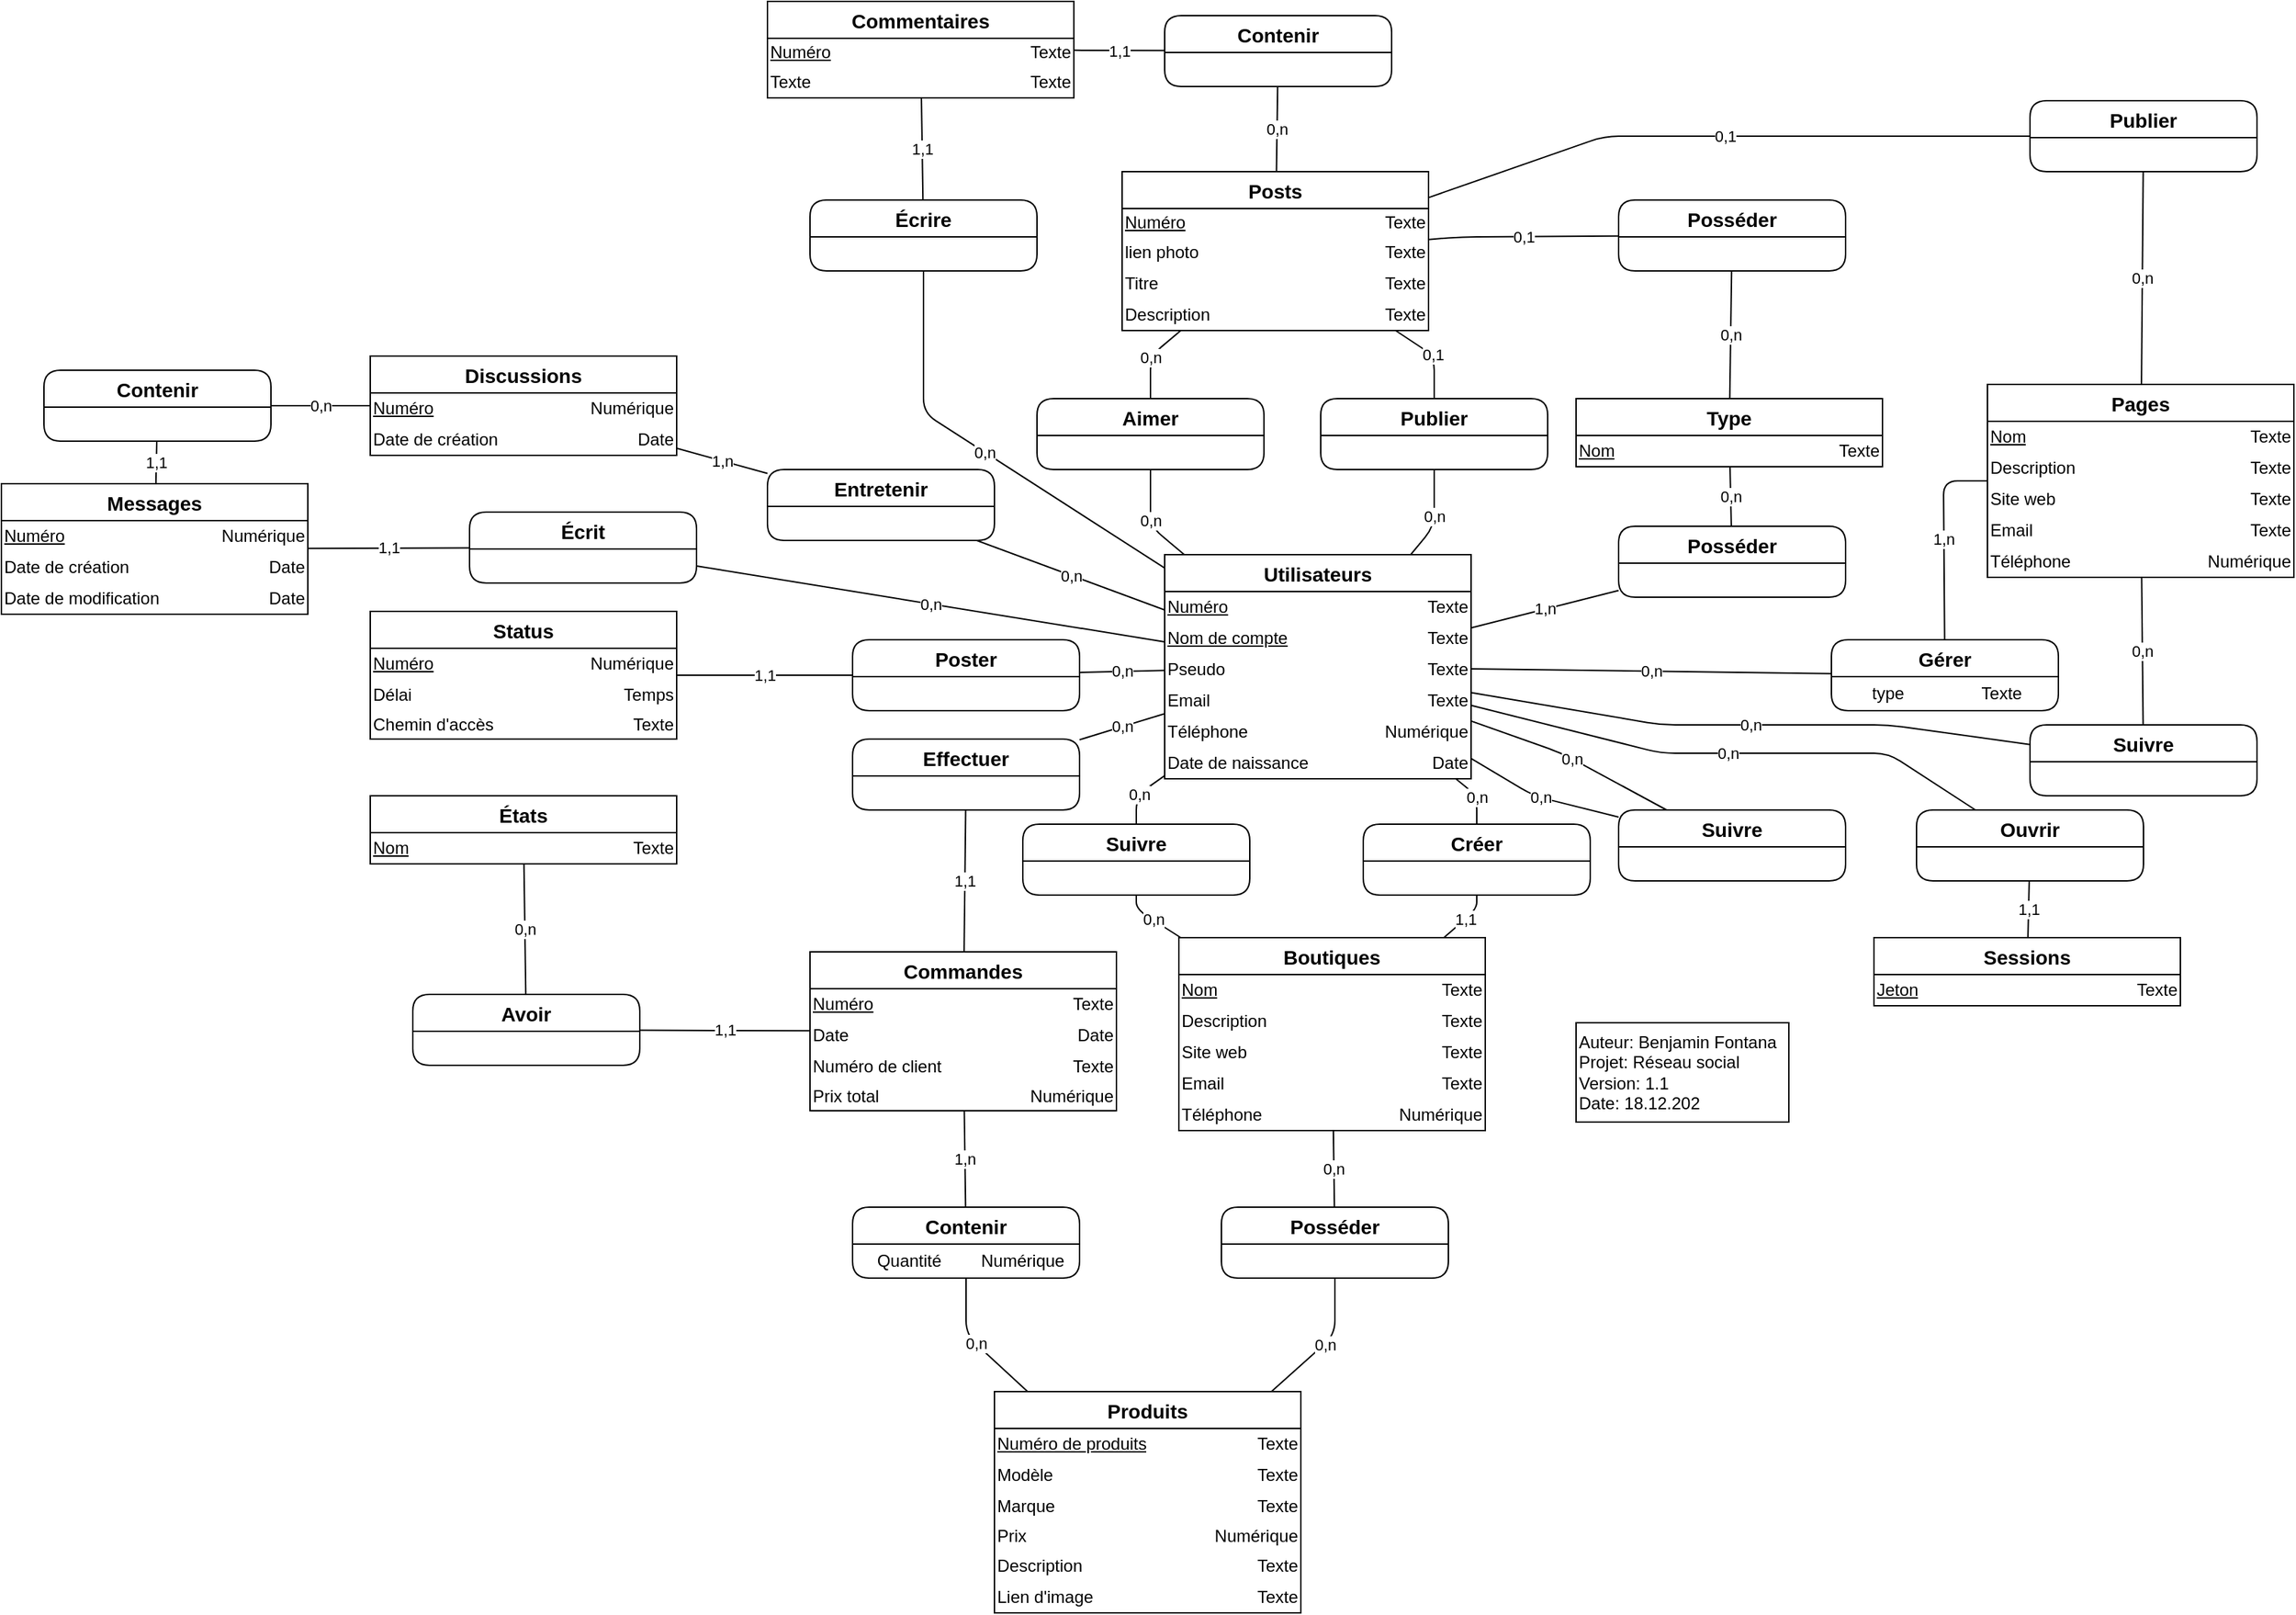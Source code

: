 <mxfile version="13.10.0" type="embed">
    <diagram id="FgA51NHcKyNN0bKqWqhU" name="Page-1">
        <mxGraphModel dx="1917" dy="1732" grid="1" gridSize="10" guides="0" tooltips="1" connect="1" arrows="1" fold="1" page="1" pageScale="1" pageWidth="827" pageHeight="1169" math="0" shadow="0">
            <root>
                <mxCell id="0"/>
                <mxCell id="1" parent="0"/>
                <mxCell id="I_EGn9bUQNtkGOngOw08-18" value="0,n" style="endArrow=none;html=1;" parent="1" source="Oa54Jy-IND1s9ZfTM7P--61" target="Oa54Jy-IND1s9ZfTM7P--110" edge="1">
                    <mxGeometry width="50" height="50" relative="1" as="geometry">
                        <mxPoint x="420" y="140" as="sourcePoint"/>
                        <mxPoint x="470" y="90" as="targetPoint"/>
                        <Array as="points">
                            <mxPoint x="240" y="60"/>
                        </Array>
                    </mxGeometry>
                </mxCell>
                <mxCell id="I_EGn9bUQNtkGOngOw08-19" value="0,1" style="endArrow=none;html=1;" parent="1" source="Oa54Jy-IND1s9ZfTM7P--110" target="I_EGn9bUQNtkGOngOw08-1" edge="1">
                    <mxGeometry width="50" height="50" relative="1" as="geometry">
                        <mxPoint x="266" y="236" as="sourcePoint"/>
                        <mxPoint x="344" y="236" as="targetPoint"/>
                        <Array as="points">
                            <mxPoint x="240" y="-60"/>
                        </Array>
                    </mxGeometry>
                </mxCell>
                <mxCell id="I_EGn9bUQNtkGOngOw08-34" value="0,n" style="endArrow=none;html=1;" parent="1" source="I_EGn9bUQNtkGOngOw08-35" target="I_EGn9bUQNtkGOngOw08-1" edge="1">
                    <mxGeometry width="50" height="50" relative="1" as="geometry">
                        <mxPoint x="550" y="320" as="sourcePoint"/>
                        <mxPoint x="670" y="340" as="targetPoint"/>
                    </mxGeometry>
                </mxCell>
                <mxCell id="I_EGn9bUQNtkGOngOw08-40" value="1,1" style="endArrow=none;html=1;" parent="1" source="I_EGn9bUQNtkGOngOw08-35" target="I_EGn9bUQNtkGOngOw08-20" edge="1">
                    <mxGeometry width="50" height="50" relative="1" as="geometry">
                        <mxPoint x="698" y="340" as="sourcePoint"/>
                        <mxPoint x="698" y="291" as="targetPoint"/>
                    </mxGeometry>
                </mxCell>
                <mxCell id="I_EGn9bUQNtkGOngOw08-46" value="0,n" style="endArrow=none;html=1;" parent="1" source="Oa54Jy-IND1s9ZfTM7P--61" target="I_EGn9bUQNtkGOngOw08-41" edge="1">
                    <mxGeometry width="50" height="50" relative="1" as="geometry">
                        <mxPoint x="240" y="60" as="sourcePoint"/>
                        <mxPoint x="290" y="10" as="targetPoint"/>
                        <Array as="points">
                            <mxPoint x="40" y="60"/>
                        </Array>
                    </mxGeometry>
                </mxCell>
                <mxCell id="I_EGn9bUQNtkGOngOw08-47" value="0,n" style="endArrow=none;html=1;" parent="1" source="I_EGn9bUQNtkGOngOw08-1" target="I_EGn9bUQNtkGOngOw08-41" edge="1">
                    <mxGeometry width="50" height="50" relative="1" as="geometry">
                        <mxPoint x="630" y="120" as="sourcePoint"/>
                        <mxPoint x="680" y="70" as="targetPoint"/>
                        <Array as="points">
                            <mxPoint x="40" y="-60"/>
                        </Array>
                    </mxGeometry>
                </mxCell>
                <mxCell id="Oa54Jy-IND1s9ZfTM7P--61" value="Utilisateurs" style="swimlane;fontStyle=1;childLayout=stackLayout;horizontal=1;startSize=26;horizontalStack=0;resizeParent=1;resizeParentMax=0;resizeLast=0;collapsible=1;marginBottom=0;align=center;fontSize=14;rounded=0;swimlaneFillColor=#ffffff;" parent="1" vertex="1">
                    <mxGeometry x="50" y="80" width="216" height="158" as="geometry"/>
                </mxCell>
                <mxCell id="Oa54Jy-IND1s9ZfTM7P--62" value="" style="shape=table;html=1;whiteSpace=wrap;startSize=0;container=1;collapsible=0;childLayout=tableLayout;fillColor=none;strokeColor=none;" parent="Oa54Jy-IND1s9ZfTM7P--61" vertex="1">
                    <mxGeometry y="26" width="216" height="132" as="geometry"/>
                </mxCell>
                <mxCell id="10" style="shape=partialRectangle;html=1;whiteSpace=wrap;collapsible=0;dropTarget=0;pointerEvents=0;fillColor=none;top=0;left=0;bottom=0;right=0;points=[[0,0.5],[1,0.5]];portConstraint=eastwest;" vertex="1" parent="Oa54Jy-IND1s9ZfTM7P--62">
                    <mxGeometry width="216" height="22" as="geometry"/>
                </mxCell>
                <mxCell id="11" value="Numéro" style="shape=partialRectangle;html=1;whiteSpace=wrap;connectable=0;fillColor=none;top=0;left=0;bottom=0;right=0;overflow=hidden;strokeColor=none;align=left;fontStyle=4" vertex="1" parent="10">
                    <mxGeometry width="108" height="22" as="geometry"/>
                </mxCell>
                <mxCell id="12" value="Texte" style="shape=partialRectangle;html=1;whiteSpace=wrap;connectable=0;fillColor=none;top=0;left=0;bottom=0;right=0;overflow=hidden;align=right;" vertex="1" parent="10">
                    <mxGeometry x="108" width="108" height="22" as="geometry"/>
                </mxCell>
                <mxCell id="Oa54Jy-IND1s9ZfTM7P--63" value="" style="shape=partialRectangle;html=1;whiteSpace=wrap;collapsible=0;dropTarget=0;pointerEvents=0;fillColor=none;top=0;left=0;bottom=0;right=0;points=[[0,0.5],[1,0.5]];portConstraint=eastwest;" parent="Oa54Jy-IND1s9ZfTM7P--62" vertex="1">
                    <mxGeometry y="22" width="216" height="22" as="geometry"/>
                </mxCell>
                <mxCell id="Oa54Jy-IND1s9ZfTM7P--64" value="Nom de compte" style="shape=partialRectangle;html=1;whiteSpace=wrap;connectable=0;fillColor=none;top=0;left=0;bottom=0;right=0;overflow=hidden;strokeColor=none;align=left;fontStyle=4" parent="Oa54Jy-IND1s9ZfTM7P--63" vertex="1">
                    <mxGeometry width="108" height="22" as="geometry"/>
                </mxCell>
                <mxCell id="Oa54Jy-IND1s9ZfTM7P--65" value="Texte" style="shape=partialRectangle;html=1;whiteSpace=wrap;connectable=0;fillColor=none;top=0;left=0;bottom=0;right=0;overflow=hidden;align=right;" parent="Oa54Jy-IND1s9ZfTM7P--63" vertex="1">
                    <mxGeometry x="108" width="108" height="22" as="geometry"/>
                </mxCell>
                <mxCell id="Oa54Jy-IND1s9ZfTM7P--66" value="" style="shape=partialRectangle;html=1;whiteSpace=wrap;collapsible=0;dropTarget=0;pointerEvents=0;fillColor=none;top=0;left=0;bottom=0;right=0;points=[[0,0.5],[1,0.5]];portConstraint=eastwest;" parent="Oa54Jy-IND1s9ZfTM7P--62" vertex="1">
                    <mxGeometry y="44" width="216" height="22" as="geometry"/>
                </mxCell>
                <mxCell id="Oa54Jy-IND1s9ZfTM7P--67" value="Pseudo" style="shape=partialRectangle;html=1;whiteSpace=wrap;connectable=0;fillColor=none;top=0;left=0;bottom=0;right=0;overflow=hidden;align=left;" parent="Oa54Jy-IND1s9ZfTM7P--66" vertex="1">
                    <mxGeometry width="108" height="22" as="geometry"/>
                </mxCell>
                <mxCell id="Oa54Jy-IND1s9ZfTM7P--68" value="Texte" style="shape=partialRectangle;html=1;whiteSpace=wrap;connectable=0;fillColor=none;top=0;left=0;bottom=0;right=0;overflow=hidden;align=right;" parent="Oa54Jy-IND1s9ZfTM7P--66" vertex="1">
                    <mxGeometry x="108" width="108" height="22" as="geometry"/>
                </mxCell>
                <mxCell id="QVL32Pq5CTMwrGF2Rc09-1" style="shape=partialRectangle;html=1;whiteSpace=wrap;collapsible=0;dropTarget=0;pointerEvents=0;fillColor=none;top=0;left=0;bottom=0;right=0;points=[[0,0.5],[1,0.5]];portConstraint=eastwest;" parent="Oa54Jy-IND1s9ZfTM7P--62" vertex="1">
                    <mxGeometry y="66" width="216" height="22" as="geometry"/>
                </mxCell>
                <mxCell id="QVL32Pq5CTMwrGF2Rc09-2" value="Email" style="shape=partialRectangle;html=1;whiteSpace=wrap;connectable=0;fillColor=none;top=0;left=0;bottom=0;right=0;overflow=hidden;align=left;" parent="QVL32Pq5CTMwrGF2Rc09-1" vertex="1">
                    <mxGeometry width="108" height="22" as="geometry"/>
                </mxCell>
                <mxCell id="QVL32Pq5CTMwrGF2Rc09-3" value="Texte" style="shape=partialRectangle;html=1;whiteSpace=wrap;connectable=0;fillColor=none;top=0;left=0;bottom=0;right=0;overflow=hidden;align=right;" parent="QVL32Pq5CTMwrGF2Rc09-1" vertex="1">
                    <mxGeometry x="108" width="108" height="22" as="geometry"/>
                </mxCell>
                <mxCell id="QVL32Pq5CTMwrGF2Rc09-4" style="shape=partialRectangle;html=1;whiteSpace=wrap;collapsible=0;dropTarget=0;pointerEvents=0;fillColor=none;top=0;left=0;bottom=0;right=0;points=[[0,0.5],[1,0.5]];portConstraint=eastwest;" parent="Oa54Jy-IND1s9ZfTM7P--62" vertex="1">
                    <mxGeometry y="88" width="216" height="22" as="geometry"/>
                </mxCell>
                <mxCell id="QVL32Pq5CTMwrGF2Rc09-5" value="Téléphone" style="shape=partialRectangle;html=1;whiteSpace=wrap;connectable=0;fillColor=none;top=0;left=0;bottom=0;right=0;overflow=hidden;align=left;" parent="QVL32Pq5CTMwrGF2Rc09-4" vertex="1">
                    <mxGeometry width="108" height="22" as="geometry"/>
                </mxCell>
                <mxCell id="QVL32Pq5CTMwrGF2Rc09-6" value="Numérique" style="shape=partialRectangle;html=1;whiteSpace=wrap;connectable=0;fillColor=none;top=0;left=0;bottom=0;right=0;overflow=hidden;align=right;" parent="QVL32Pq5CTMwrGF2Rc09-4" vertex="1">
                    <mxGeometry x="108" width="108" height="22" as="geometry"/>
                </mxCell>
                <mxCell id="QVL32Pq5CTMwrGF2Rc09-7" style="shape=partialRectangle;html=1;whiteSpace=wrap;collapsible=0;dropTarget=0;pointerEvents=0;fillColor=none;top=0;left=0;bottom=0;right=0;points=[[0,0.5],[1,0.5]];portConstraint=eastwest;" parent="Oa54Jy-IND1s9ZfTM7P--62" vertex="1">
                    <mxGeometry y="110" width="216" height="22" as="geometry"/>
                </mxCell>
                <mxCell id="QVL32Pq5CTMwrGF2Rc09-8" value="Date de naissance" style="shape=partialRectangle;html=1;whiteSpace=wrap;connectable=0;fillColor=none;top=0;left=0;bottom=0;right=0;overflow=hidden;align=left;" parent="QVL32Pq5CTMwrGF2Rc09-7" vertex="1">
                    <mxGeometry width="108" height="22" as="geometry"/>
                </mxCell>
                <mxCell id="QVL32Pq5CTMwrGF2Rc09-9" value="Date" style="shape=partialRectangle;html=1;whiteSpace=wrap;connectable=0;fillColor=none;top=0;left=0;bottom=0;right=0;overflow=hidden;align=right;" parent="QVL32Pq5CTMwrGF2Rc09-7" vertex="1">
                    <mxGeometry x="108" width="108" height="22" as="geometry"/>
                </mxCell>
                <mxCell id="I_EGn9bUQNtkGOngOw08-362" value="0,n" style="endArrow=none;html=1;" parent="1" source="I_EGn9bUQNtkGOngOw08-357" target="Oa54Jy-IND1s9ZfTM7P--61" edge="1">
                    <mxGeometry width="50" height="50" relative="1" as="geometry">
                        <mxPoint x="310" y="380" as="sourcePoint"/>
                        <mxPoint x="360" y="330" as="targetPoint"/>
                        <Array as="points">
                            <mxPoint x="560" y="220"/>
                            <mxPoint x="400" y="220"/>
                        </Array>
                    </mxGeometry>
                </mxCell>
                <mxCell id="I_EGn9bUQNtkGOngOw08-363" value="1,1" style="endArrow=none;html=1;" parent="1" source="I_EGn9bUQNtkGOngOw08-357" target="I_EGn9bUQNtkGOngOw08-112" edge="1">
                    <mxGeometry width="50" height="50" relative="1" as="geometry">
                        <mxPoint x="418" y="280" as="sourcePoint"/>
                        <mxPoint x="418" y="224" as="targetPoint"/>
                    </mxGeometry>
                </mxCell>
                <mxCell id="I_EGn9bUQNtkGOngOw08-439" value="0,1" style="endArrow=none;html=1;" parent="1" source="I_EGn9bUQNtkGOngOw08-1" target="I_EGn9bUQNtkGOngOw08-433" edge="1">
                    <mxGeometry width="50" height="50" relative="1" as="geometry">
                        <mxPoint x="260.02" y="108" as="sourcePoint"/>
                        <mxPoint x="406.169" as="targetPoint"/>
                        <Array as="points">
                            <mxPoint x="260" y="-144"/>
                        </Array>
                    </mxGeometry>
                </mxCell>
                <mxCell id="I_EGn9bUQNtkGOngOw08-440" value="0,n" style="endArrow=none;html=1;" parent="1" source="I_EGn9bUQNtkGOngOw08-433" target="I_EGn9bUQNtkGOngOw08-272" edge="1">
                    <mxGeometry width="50" height="50" relative="1" as="geometry">
                        <mxPoint x="633.333" y="120" as="sourcePoint"/>
                        <mxPoint x="473.333" as="targetPoint"/>
                    </mxGeometry>
                </mxCell>
                <mxCell id="I_EGn9bUQNtkGOngOw08-446" value="0,n" style="endArrow=none;html=1;" parent="1" source="I_EGn9bUQNtkGOngOw08-441" target="I_EGn9bUQNtkGOngOw08-272" edge="1">
                    <mxGeometry width="50" height="50" relative="1" as="geometry">
                        <mxPoint x="541.737" y="-20" as="sourcePoint"/>
                        <mxPoint x="487.677" y="-94" as="targetPoint"/>
                    </mxGeometry>
                </mxCell>
                <mxCell id="I_EGn9bUQNtkGOngOw08-447" value="1,n" style="endArrow=none;html=1;" parent="1" source="I_EGn9bUQNtkGOngOw08-441" target="Oa54Jy-IND1s9ZfTM7P--61" edge="1">
                    <mxGeometry width="50" height="50" relative="1" as="geometry">
                        <mxPoint x="337.665" y="-20" as="sourcePoint"/>
                        <mxPoint x="389.952" y="-94" as="targetPoint"/>
                    </mxGeometry>
                </mxCell>
                <mxCell id="I_EGn9bUQNtkGOngOw08-453" value="0,n" style="endArrow=none;html=1;" parent="1" source="I_EGn9bUQNtkGOngOw08-448" target="I_EGn9bUQNtkGOngOw08-289" edge="1">
                    <mxGeometry width="50" height="50" relative="1" as="geometry">
                        <mxPoint x="80" y="-250" as="sourcePoint"/>
                        <mxPoint x="130" y="-300" as="targetPoint"/>
                    </mxGeometry>
                </mxCell>
                <mxCell id="I_EGn9bUQNtkGOngOw08-454" value="0,n" style="endArrow=none;html=1;" parent="1" source="Oa54Jy-IND1s9ZfTM7P--61" target="I_EGn9bUQNtkGOngOw08-448" edge="1">
                    <mxGeometry width="50" height="50" relative="1" as="geometry">
                        <mxPoint x="227.265" y="-160" as="sourcePoint"/>
                        <mxPoint x="330" y="-204.851" as="targetPoint"/>
                        <Array as="points">
                            <mxPoint x="400" y="200"/>
                            <mxPoint x="560" y="200"/>
                        </Array>
                    </mxGeometry>
                </mxCell>
                <mxCell id="I_EGn9bUQNtkGOngOw08-460" value="0,n" style="endArrow=none;html=1;" parent="1" source="I_EGn9bUQNtkGOngOw08-455" target="I_EGn9bUQNtkGOngOw08-289" edge="1">
                    <mxGeometry width="50" height="50" relative="1" as="geometry">
                        <mxPoint x="-65.72" y="-20" as="sourcePoint"/>
                        <mxPoint x="330" y="-202.258" as="targetPoint"/>
                    </mxGeometry>
                </mxCell>
                <mxCell id="I_EGn9bUQNtkGOngOw08-461" value="0,1" style="endArrow=none;html=1;" parent="1" source="I_EGn9bUQNtkGOngOw08-455" target="I_EGn9bUQNtkGOngOw08-1" edge="1">
                    <mxGeometry width="50" height="50" relative="1" as="geometry">
                        <mxPoint x="927.276" y="-20" as="sourcePoint"/>
                        <mxPoint x="546" y="-200.79" as="targetPoint"/>
                        <Array as="points">
                            <mxPoint x="360" y="-215"/>
                        </Array>
                    </mxGeometry>
                </mxCell>
                <mxCell id="I_EGn9bUQNtkGOngOw08-468" value="0,n" style="endArrow=none;html=1;" parent="1" source="Oa54Jy-IND1s9ZfTM7P--61" target="I_EGn9bUQNtkGOngOw08-463" edge="1">
                    <mxGeometry width="50" height="50" relative="1" as="geometry">
                        <mxPoint x="89.263" y="108" as="sourcePoint"/>
                        <mxPoint x="-1.053" y="30" as="targetPoint"/>
                    </mxGeometry>
                </mxCell>
                <mxCell id="I_EGn9bUQNtkGOngOw08-469" value="1,n" style="endArrow=none;html=1;" parent="1" source="I_EGn9bUQNtkGOngOw08-463" target="I_EGn9bUQNtkGOngOw08-248" edge="1">
                    <mxGeometry width="50" height="50" relative="1" as="geometry">
                        <mxPoint x="60" y="175.597" as="sourcePoint"/>
                        <mxPoint x="-20" y="175.299" as="targetPoint"/>
                    </mxGeometry>
                </mxCell>
                <mxCell id="I_EGn9bUQNtkGOngOw08-475" value="0,n" style="endArrow=none;html=1;" parent="1" source="I_EGn9bUQNtkGOngOw08-470" target="Oa54Jy-IND1s9ZfTM7P--61" edge="1">
                    <mxGeometry width="50" height="50" relative="1" as="geometry">
                        <mxPoint x="-150" y="290" as="sourcePoint"/>
                        <mxPoint x="-100" y="240" as="targetPoint"/>
                    </mxGeometry>
                </mxCell>
                <mxCell id="I_EGn9bUQNtkGOngOw08-476" value="1,1" style="endArrow=none;html=1;" parent="1" source="I_EGn9bUQNtkGOngOw08-340" target="I_EGn9bUQNtkGOngOw08-470" edge="1">
                    <mxGeometry width="50" height="50" relative="1" as="geometry">
                        <mxPoint x="-180" y="480" as="sourcePoint"/>
                        <mxPoint x="-130" y="430" as="targetPoint"/>
                    </mxGeometry>
                </mxCell>
                <mxCell id="I_EGn9bUQNtkGOngOw08-483" value="0,n" style="endArrow=none;html=1;" parent="1" source="I_EGn9bUQNtkGOngOw08-478" target="Oa54Jy-IND1s9ZfTM7P--61" edge="1">
                    <mxGeometry width="50" height="50" relative="1" as="geometry">
                        <mxPoint x="-150" y="520" as="sourcePoint"/>
                        <mxPoint x="-100" y="470" as="targetPoint"/>
                        <Array as="points">
                            <mxPoint x="270" y="250"/>
                        </Array>
                    </mxGeometry>
                </mxCell>
                <mxCell id="I_EGn9bUQNtkGOngOw08-489" value="0,n" style="endArrow=none;html=1;" parent="1" source="I_EGn9bUQNtkGOngOw08-484" target="Oa54Jy-IND1s9ZfTM7P--61" edge="1">
                    <mxGeometry width="50" height="50" relative="1" as="geometry">
                        <mxPoint x="423.885" y="290" as="sourcePoint"/>
                        <mxPoint x="276" y="224.115" as="targetPoint"/>
                        <Array as="points">
                            <mxPoint x="30" y="250"/>
                        </Array>
                    </mxGeometry>
                </mxCell>
                <mxCell id="I_EGn9bUQNtkGOngOw08-490" value="1,1" style="endArrow=none;html=1;" parent="1" source="fZt6nTrMX2b5wPjmYJTI-82" target="I_EGn9bUQNtkGOngOw08-478" edge="1">
                    <mxGeometry width="50" height="50" relative="1" as="geometry">
                        <mxPoint x="215.444" y="350" as="sourcePoint"/>
                        <mxPoint x="360" y="420" as="targetPoint"/>
                        <Array as="points">
                            <mxPoint x="270" y="330"/>
                        </Array>
                    </mxGeometry>
                </mxCell>
                <mxCell id="I_EGn9bUQNtkGOngOw08-492" value="0,n" style="endArrow=none;html=1;" parent="1" source="fZt6nTrMX2b5wPjmYJTI-82" target="I_EGn9bUQNtkGOngOw08-484" edge="1">
                    <mxGeometry width="50" height="50" relative="1" as="geometry">
                        <mxPoint x="122.111" y="350" as="sourcePoint"/>
                        <mxPoint x="468.889" y="340" as="targetPoint"/>
                        <Array as="points">
                            <mxPoint x="30" y="330"/>
                        </Array>
                    </mxGeometry>
                </mxCell>
                <mxCell id="I_EGn9bUQNtkGOngOw08-498" value="0,n" style="endArrow=none;html=1;" parent="1" source="I_EGn9bUQNtkGOngOw08-493" target="fZt6nTrMX2b5wPjmYJTI-82" edge="1">
                    <mxGeometry width="50" height="50" relative="1" as="geometry">
                        <mxPoint x="190" y="650" as="sourcePoint"/>
                        <mxPoint x="168.389" y="420" as="targetPoint"/>
                    </mxGeometry>
                </mxCell>
                <mxCell id="I_EGn9bUQNtkGOngOw08-499" value="0,n" style="endArrow=none;html=1;" parent="1" source="I_EGn9bUQNtkGOngOw08-493" target="I_EGn9bUQNtkGOngOw08-306" edge="1">
                    <mxGeometry width="50" height="50" relative="1" as="geometry">
                        <mxPoint x="409.702" y="620" as="sourcePoint"/>
                        <mxPoint x="408.798" y="544" as="targetPoint"/>
                        <Array as="points">
                            <mxPoint x="170" y="630"/>
                        </Array>
                    </mxGeometry>
                </mxCell>
                <mxCell id="I_EGn9bUQNtkGOngOw08-506" value="0,n" style="endArrow=none;html=1;" parent="1" source="I_EGn9bUQNtkGOngOw08-501" target="I_EGn9bUQNtkGOngOw08-306" edge="1">
                    <mxGeometry width="50" height="50" relative="1" as="geometry">
                        <mxPoint x="140" y="880" as="sourcePoint"/>
                        <mxPoint x="190" y="830" as="targetPoint"/>
                        <Array as="points">
                            <mxPoint x="-90" y="630"/>
                        </Array>
                    </mxGeometry>
                </mxCell>
                <mxCell id="I_EGn9bUQNtkGOngOw08-507" value="1,n" style="endArrow=none;html=1;" parent="1" source="I_EGn9bUQNtkGOngOw08-364" target="I_EGn9bUQNtkGOngOw08-501" edge="1">
                    <mxGeometry width="50" height="50" relative="1" as="geometry">
                        <mxPoint x="-140" y="770" as="sourcePoint"/>
                        <mxPoint x="-90" y="720" as="targetPoint"/>
                    </mxGeometry>
                </mxCell>
                <mxCell id="I_EGn9bUQNtkGOngOw08-513" value="0,n" style="endArrow=none;html=1;" parent="1" source="I_EGn9bUQNtkGOngOw08-508" target="Oa54Jy-IND1s9ZfTM7P--61" edge="1">
                    <mxGeometry width="50" height="50" relative="1" as="geometry">
                        <mxPoint x="50" y="320" as="sourcePoint"/>
                        <mxPoint x="100" y="270" as="targetPoint"/>
                    </mxGeometry>
                </mxCell>
                <mxCell id="I_EGn9bUQNtkGOngOw08-514" value="1,1" style="endArrow=none;html=1;" parent="1" source="I_EGn9bUQNtkGOngOw08-364" target="I_EGn9bUQNtkGOngOw08-508" edge="1">
                    <mxGeometry width="50" height="50" relative="1" as="geometry">
                        <mxPoint x="-170" y="480" as="sourcePoint"/>
                        <mxPoint x="-120" y="430" as="targetPoint"/>
                    </mxGeometry>
                </mxCell>
                <mxCell id="I_EGn9bUQNtkGOngOw08-520" value="1,1" style="endArrow=none;html=1;" parent="1" source="I_EGn9bUQNtkGOngOw08-515" target="I_EGn9bUQNtkGOngOw08-364" edge="1">
                    <mxGeometry width="50" height="50" relative="1" as="geometry">
                        <mxPoint x="-130" y="550" as="sourcePoint"/>
                        <mxPoint x="-80" y="500" as="targetPoint"/>
                    </mxGeometry>
                </mxCell>
                <mxCell id="I_EGn9bUQNtkGOngOw08-521" value="0,n" style="endArrow=none;html=1;" parent="1" source="I_EGn9bUQNtkGOngOw08-398" target="I_EGn9bUQNtkGOngOw08-515" edge="1">
                    <mxGeometry width="50" height="50" relative="1" as="geometry">
                        <mxPoint x="-310" y="580" as="sourcePoint"/>
                        <mxPoint x="-260" y="530" as="targetPoint"/>
                    </mxGeometry>
                </mxCell>
                <mxCell id="I_EGn9bUQNtkGOngOw08-493" value="Posséder" style="swimlane;fontStyle=1;childLayout=stackLayout;horizontal=1;startSize=26;horizontalStack=0;resizeParent=1;resizeParentMax=0;resizeLast=0;collapsible=1;marginBottom=0;align=center;fontSize=14;rounded=1;swimlaneFillColor=#ffffff;" parent="1" vertex="1">
                    <mxGeometry x="90" y="540" width="160" height="50" as="geometry">
                        <mxRectangle x="-210" y="-30" width="80" height="26" as="alternateBounds"/>
                    </mxGeometry>
                </mxCell>
                <mxCell id="I_EGn9bUQNtkGOngOw08-494" value="" style="shape=table;html=1;whiteSpace=wrap;startSize=0;container=1;collapsible=0;childLayout=tableLayout;fillColor=none;strokeColor=none;" parent="I_EGn9bUQNtkGOngOw08-493" vertex="1">
                    <mxGeometry y="26" width="160" height="24" as="geometry"/>
                </mxCell>
                <mxCell id="I_EGn9bUQNtkGOngOw08-495" value="" style="shape=partialRectangle;html=1;whiteSpace=wrap;collapsible=0;dropTarget=0;pointerEvents=0;fillColor=none;top=0;left=0;bottom=0;right=0;points=[[0,0.5],[1,0.5]];portConstraint=eastwest;" parent="I_EGn9bUQNtkGOngOw08-494" vertex="1">
                    <mxGeometry width="160" height="24" as="geometry"/>
                </mxCell>
                <mxCell id="I_EGn9bUQNtkGOngOw08-496" value="" style="shape=partialRectangle;html=1;whiteSpace=wrap;connectable=0;fillColor=none;top=0;left=0;bottom=0;right=0;overflow=hidden;strokeColor=none;" parent="I_EGn9bUQNtkGOngOw08-495" vertex="1">
                    <mxGeometry width="80" height="24" as="geometry"/>
                </mxCell>
                <mxCell id="I_EGn9bUQNtkGOngOw08-497" value="" style="shape=partialRectangle;html=1;whiteSpace=wrap;connectable=0;fillColor=none;top=0;left=0;bottom=0;right=0;overflow=hidden;" parent="I_EGn9bUQNtkGOngOw08-495" vertex="1">
                    <mxGeometry x="80" width="80" height="24" as="geometry"/>
                </mxCell>
                <mxCell id="I_EGn9bUQNtkGOngOw08-501" value="Contenir" style="swimlane;fontStyle=1;childLayout=stackLayout;horizontal=1;startSize=26;horizontalStack=0;resizeParent=1;resizeParentMax=0;resizeLast=0;collapsible=1;marginBottom=0;align=center;fontSize=14;rounded=1;swimlaneFillColor=#ffffff;" parent="1" vertex="1">
                    <mxGeometry x="-170" y="540" width="160" height="50" as="geometry"/>
                </mxCell>
                <mxCell id="I_EGn9bUQNtkGOngOw08-502" value="" style="shape=table;html=1;whiteSpace=wrap;startSize=0;container=1;collapsible=0;childLayout=tableLayout;fillColor=none;strokeColor=none;" parent="I_EGn9bUQNtkGOngOw08-501" vertex="1">
                    <mxGeometry y="26" width="160" height="24" as="geometry"/>
                </mxCell>
                <mxCell id="I_EGn9bUQNtkGOngOw08-503" value="" style="shape=partialRectangle;html=1;whiteSpace=wrap;collapsible=0;dropTarget=0;pointerEvents=0;fillColor=none;top=0;left=0;bottom=0;right=0;points=[[0,0.5],[1,0.5]];portConstraint=eastwest;" parent="I_EGn9bUQNtkGOngOw08-502" vertex="1">
                    <mxGeometry width="160" height="24" as="geometry"/>
                </mxCell>
                <mxCell id="I_EGn9bUQNtkGOngOw08-504" value="Quantité" style="shape=partialRectangle;html=1;whiteSpace=wrap;connectable=0;fillColor=none;top=0;left=0;bottom=0;right=0;overflow=hidden;strokeColor=none;" parent="I_EGn9bUQNtkGOngOw08-503" vertex="1">
                    <mxGeometry width="80" height="24" as="geometry"/>
                </mxCell>
                <mxCell id="I_EGn9bUQNtkGOngOw08-505" value="Numérique" style="shape=partialRectangle;html=1;whiteSpace=wrap;connectable=0;fillColor=none;top=0;left=0;bottom=0;right=0;overflow=hidden;" parent="I_EGn9bUQNtkGOngOw08-503" vertex="1">
                    <mxGeometry x="80" width="80" height="24" as="geometry"/>
                </mxCell>
                <mxCell id="I_EGn9bUQNtkGOngOw08-306" value="Produits" style="swimlane;fontStyle=1;childLayout=stackLayout;horizontal=1;startSize=26;horizontalStack=0;resizeParent=1;resizeParentMax=0;resizeLast=0;collapsible=1;marginBottom=0;align=center;fontSize=14;rounded=0;swimlaneFillColor=#ffffff;" parent="1" vertex="1">
                    <mxGeometry x="-70" y="670" width="216" height="156" as="geometry"/>
                </mxCell>
                <mxCell id="I_EGn9bUQNtkGOngOw08-307" value="" style="shape=table;html=1;whiteSpace=wrap;startSize=0;container=1;collapsible=0;childLayout=tableLayout;fillColor=none;strokeColor=none;" parent="I_EGn9bUQNtkGOngOw08-306" vertex="1">
                    <mxGeometry y="26" width="216" height="130" as="geometry"/>
                </mxCell>
                <mxCell id="I_EGn9bUQNtkGOngOw08-308" value="" style="shape=partialRectangle;html=1;whiteSpace=wrap;collapsible=0;dropTarget=0;pointerEvents=0;fillColor=none;top=0;left=0;bottom=0;right=0;points=[[0,0.5],[1,0.5]];portConstraint=eastwest;" parent="I_EGn9bUQNtkGOngOw08-307" vertex="1">
                    <mxGeometry width="216" height="22" as="geometry"/>
                </mxCell>
                <mxCell id="I_EGn9bUQNtkGOngOw08-309" value="Numéro de produits" style="shape=partialRectangle;html=1;whiteSpace=wrap;connectable=0;fillColor=none;top=0;left=0;bottom=0;right=0;overflow=hidden;strokeColor=none;align=left;fontStyle=4" parent="I_EGn9bUQNtkGOngOw08-308" vertex="1">
                    <mxGeometry width="110" height="22" as="geometry"/>
                </mxCell>
                <mxCell id="I_EGn9bUQNtkGOngOw08-310" value="Texte" style="shape=partialRectangle;html=1;whiteSpace=wrap;connectable=0;fillColor=none;top=0;left=0;bottom=0;right=0;overflow=hidden;align=right;" parent="I_EGn9bUQNtkGOngOw08-308" vertex="1">
                    <mxGeometry x="110" width="106" height="22" as="geometry"/>
                </mxCell>
                <mxCell id="I_EGn9bUQNtkGOngOw08-311" value="" style="shape=partialRectangle;html=1;whiteSpace=wrap;collapsible=0;dropTarget=0;pointerEvents=0;fillColor=none;top=0;left=0;bottom=0;right=0;points=[[0,0.5],[1,0.5]];portConstraint=eastwest;" parent="I_EGn9bUQNtkGOngOw08-307" vertex="1">
                    <mxGeometry y="22" width="216" height="22" as="geometry"/>
                </mxCell>
                <mxCell id="I_EGn9bUQNtkGOngOw08-312" value="Modèle" style="shape=partialRectangle;html=1;whiteSpace=wrap;connectable=0;fillColor=none;top=0;left=0;bottom=0;right=0;overflow=hidden;align=left;" parent="I_EGn9bUQNtkGOngOw08-311" vertex="1">
                    <mxGeometry width="110" height="22" as="geometry"/>
                </mxCell>
                <mxCell id="I_EGn9bUQNtkGOngOw08-313" value="Texte" style="shape=partialRectangle;html=1;whiteSpace=wrap;connectable=0;fillColor=none;top=0;left=0;bottom=0;right=0;overflow=hidden;align=right;" parent="I_EGn9bUQNtkGOngOw08-311" vertex="1">
                    <mxGeometry x="110" width="106" height="22" as="geometry"/>
                </mxCell>
                <mxCell id="I_EGn9bUQNtkGOngOw08-314" style="shape=partialRectangle;html=1;whiteSpace=wrap;collapsible=0;dropTarget=0;pointerEvents=0;fillColor=none;top=0;left=0;bottom=0;right=0;points=[[0,0.5],[1,0.5]];portConstraint=eastwest;" parent="I_EGn9bUQNtkGOngOw08-307" vertex="1">
                    <mxGeometry y="44" width="216" height="22" as="geometry"/>
                </mxCell>
                <mxCell id="I_EGn9bUQNtkGOngOw08-315" value="Marque" style="shape=partialRectangle;html=1;whiteSpace=wrap;connectable=0;fillColor=none;top=0;left=0;bottom=0;right=0;overflow=hidden;align=left;" parent="I_EGn9bUQNtkGOngOw08-314" vertex="1">
                    <mxGeometry width="110" height="22" as="geometry"/>
                </mxCell>
                <mxCell id="I_EGn9bUQNtkGOngOw08-316" value="Texte" style="shape=partialRectangle;html=1;whiteSpace=wrap;connectable=0;fillColor=none;top=0;left=0;bottom=0;right=0;overflow=hidden;align=right;" parent="I_EGn9bUQNtkGOngOw08-314" vertex="1">
                    <mxGeometry x="110" width="106" height="22" as="geometry"/>
                </mxCell>
                <mxCell id="I_EGn9bUQNtkGOngOw08-317" style="shape=partialRectangle;html=1;whiteSpace=wrap;collapsible=0;dropTarget=0;pointerEvents=0;fillColor=none;top=0;left=0;bottom=0;right=0;points=[[0,0.5],[1,0.5]];portConstraint=eastwest;" parent="I_EGn9bUQNtkGOngOw08-307" vertex="1">
                    <mxGeometry y="66" width="216" height="20" as="geometry"/>
                </mxCell>
                <mxCell id="I_EGn9bUQNtkGOngOw08-318" value="Prix" style="shape=partialRectangle;html=1;whiteSpace=wrap;connectable=0;fillColor=none;top=0;left=0;bottom=0;right=0;overflow=hidden;align=left;" parent="I_EGn9bUQNtkGOngOw08-317" vertex="1">
                    <mxGeometry width="110" height="20" as="geometry"/>
                </mxCell>
                <mxCell id="I_EGn9bUQNtkGOngOw08-319" value="Numérique" style="shape=partialRectangle;html=1;whiteSpace=wrap;connectable=0;fillColor=none;top=0;left=0;bottom=0;right=0;overflow=hidden;align=right;" parent="I_EGn9bUQNtkGOngOw08-317" vertex="1">
                    <mxGeometry x="110" width="106" height="20" as="geometry"/>
                </mxCell>
                <mxCell id="I_EGn9bUQNtkGOngOw08-320" style="shape=partialRectangle;html=1;whiteSpace=wrap;collapsible=0;dropTarget=0;pointerEvents=0;fillColor=none;top=0;left=0;bottom=0;right=0;points=[[0,0.5],[1,0.5]];portConstraint=eastwest;" parent="I_EGn9bUQNtkGOngOw08-307" vertex="1">
                    <mxGeometry y="86" width="216" height="22" as="geometry"/>
                </mxCell>
                <mxCell id="I_EGn9bUQNtkGOngOw08-321" value="Description" style="shape=partialRectangle;html=1;whiteSpace=wrap;connectable=0;fillColor=none;top=0;left=0;bottom=0;right=0;overflow=hidden;align=left;" parent="I_EGn9bUQNtkGOngOw08-320" vertex="1">
                    <mxGeometry width="110" height="22" as="geometry"/>
                </mxCell>
                <mxCell id="I_EGn9bUQNtkGOngOw08-322" value="Texte" style="shape=partialRectangle;html=1;whiteSpace=wrap;connectable=0;fillColor=none;top=0;left=0;bottom=0;right=0;overflow=hidden;align=right;" parent="I_EGn9bUQNtkGOngOw08-320" vertex="1">
                    <mxGeometry x="110" width="106" height="22" as="geometry"/>
                </mxCell>
                <mxCell id="fZt6nTrMX2b5wPjmYJTI-76" style="shape=partialRectangle;html=1;whiteSpace=wrap;collapsible=0;dropTarget=0;pointerEvents=0;fillColor=none;top=0;left=0;bottom=0;right=0;points=[[0,0.5],[1,0.5]];portConstraint=eastwest;" parent="I_EGn9bUQNtkGOngOw08-307" vertex="1">
                    <mxGeometry y="108" width="216" height="22" as="geometry"/>
                </mxCell>
                <mxCell id="fZt6nTrMX2b5wPjmYJTI-77" value="Lien d'image" style="shape=partialRectangle;html=1;whiteSpace=wrap;connectable=0;fillColor=none;top=0;left=0;bottom=0;right=0;overflow=hidden;align=left;" parent="fZt6nTrMX2b5wPjmYJTI-76" vertex="1">
                    <mxGeometry width="110" height="22" as="geometry"/>
                </mxCell>
                <mxCell id="fZt6nTrMX2b5wPjmYJTI-78" value="Texte" style="shape=partialRectangle;html=1;whiteSpace=wrap;connectable=0;fillColor=none;top=0;left=0;bottom=0;right=0;overflow=hidden;align=right;" parent="fZt6nTrMX2b5wPjmYJTI-76" vertex="1">
                    <mxGeometry x="110" width="106" height="22" as="geometry"/>
                </mxCell>
                <mxCell id="I_EGn9bUQNtkGOngOw08-508" value="Effectuer" style="swimlane;fontStyle=1;childLayout=stackLayout;horizontal=1;startSize=26;horizontalStack=0;resizeParent=1;resizeParentMax=0;resizeLast=0;collapsible=1;marginBottom=0;align=center;fontSize=14;rounded=1;swimlaneFillColor=#ffffff;" parent="1" vertex="1">
                    <mxGeometry x="-170" y="210" width="160" height="50" as="geometry"/>
                </mxCell>
                <mxCell id="I_EGn9bUQNtkGOngOw08-509" value="" style="shape=table;html=1;whiteSpace=wrap;startSize=0;container=1;collapsible=0;childLayout=tableLayout;fillColor=none;strokeColor=none;" parent="I_EGn9bUQNtkGOngOw08-508" vertex="1">
                    <mxGeometry y="26" width="160" height="24" as="geometry"/>
                </mxCell>
                <mxCell id="I_EGn9bUQNtkGOngOw08-510" value="" style="shape=partialRectangle;html=1;whiteSpace=wrap;collapsible=0;dropTarget=0;pointerEvents=0;fillColor=none;top=0;left=0;bottom=0;right=0;points=[[0,0.5],[1,0.5]];portConstraint=eastwest;" parent="I_EGn9bUQNtkGOngOw08-509" vertex="1">
                    <mxGeometry width="160" height="24" as="geometry"/>
                </mxCell>
                <mxCell id="I_EGn9bUQNtkGOngOw08-511" value="" style="shape=partialRectangle;html=1;whiteSpace=wrap;connectable=0;fillColor=none;top=0;left=0;bottom=0;right=0;overflow=hidden;strokeColor=none;" parent="I_EGn9bUQNtkGOngOw08-510" vertex="1">
                    <mxGeometry width="80" height="24" as="geometry"/>
                </mxCell>
                <mxCell id="I_EGn9bUQNtkGOngOw08-512" value="" style="shape=partialRectangle;html=1;whiteSpace=wrap;connectable=0;fillColor=none;top=0;left=0;bottom=0;right=0;overflow=hidden;" parent="I_EGn9bUQNtkGOngOw08-510" vertex="1">
                    <mxGeometry x="80" width="80" height="24" as="geometry"/>
                </mxCell>
                <mxCell id="I_EGn9bUQNtkGOngOw08-470" value="Poster" style="swimlane;fontStyle=1;childLayout=stackLayout;horizontal=1;startSize=26;horizontalStack=0;resizeParent=1;resizeParentMax=0;resizeLast=0;collapsible=1;marginBottom=0;align=center;fontSize=14;rounded=1;swimlaneFillColor=#ffffff;" parent="1" vertex="1">
                    <mxGeometry x="-170" y="140" width="160" height="50" as="geometry">
                        <mxRectangle x="-210" y="-30" width="80" height="26" as="alternateBounds"/>
                    </mxGeometry>
                </mxCell>
                <mxCell id="I_EGn9bUQNtkGOngOw08-471" value="" style="shape=table;html=1;whiteSpace=wrap;startSize=0;container=1;collapsible=0;childLayout=tableLayout;fillColor=none;strokeColor=none;" parent="I_EGn9bUQNtkGOngOw08-470" vertex="1">
                    <mxGeometry y="26" width="160" height="24" as="geometry"/>
                </mxCell>
                <mxCell id="I_EGn9bUQNtkGOngOw08-472" value="" style="shape=partialRectangle;html=1;whiteSpace=wrap;collapsible=0;dropTarget=0;pointerEvents=0;fillColor=none;top=0;left=0;bottom=0;right=0;points=[[0,0.5],[1,0.5]];portConstraint=eastwest;" parent="I_EGn9bUQNtkGOngOw08-471" vertex="1">
                    <mxGeometry width="160" height="24" as="geometry"/>
                </mxCell>
                <mxCell id="I_EGn9bUQNtkGOngOw08-473" value="" style="shape=partialRectangle;html=1;whiteSpace=wrap;connectable=0;fillColor=none;top=0;left=0;bottom=0;right=0;overflow=hidden;strokeColor=none;" parent="I_EGn9bUQNtkGOngOw08-472" vertex="1">
                    <mxGeometry width="80" height="24" as="geometry"/>
                </mxCell>
                <mxCell id="I_EGn9bUQNtkGOngOw08-474" value="" style="shape=partialRectangle;html=1;whiteSpace=wrap;connectable=0;fillColor=none;top=0;left=0;bottom=0;right=0;overflow=hidden;" parent="I_EGn9bUQNtkGOngOw08-472" vertex="1">
                    <mxGeometry x="80" width="80" height="24" as="geometry"/>
                </mxCell>
                <mxCell id="Oa54Jy-IND1s9ZfTM7P--110" value="Publier" style="swimlane;fontStyle=1;childLayout=stackLayout;horizontal=1;startSize=26;horizontalStack=0;resizeParent=1;resizeParentMax=0;resizeLast=0;collapsible=1;marginBottom=0;align=center;fontSize=14;rounded=1;swimlaneFillColor=#ffffff;" parent="1" vertex="1">
                    <mxGeometry x="160" y="-30" width="160" height="50" as="geometry"/>
                </mxCell>
                <mxCell id="Oa54Jy-IND1s9ZfTM7P--111" value="" style="shape=table;html=1;whiteSpace=wrap;startSize=0;container=1;collapsible=0;childLayout=tableLayout;fillColor=none;strokeColor=none;" parent="Oa54Jy-IND1s9ZfTM7P--110" vertex="1">
                    <mxGeometry y="26" width="160" height="24" as="geometry"/>
                </mxCell>
                <mxCell id="Oa54Jy-IND1s9ZfTM7P--112" value="" style="shape=partialRectangle;html=1;whiteSpace=wrap;collapsible=0;dropTarget=0;pointerEvents=0;fillColor=none;top=0;left=0;bottom=0;right=0;points=[[0,0.5],[1,0.5]];portConstraint=eastwest;" parent="Oa54Jy-IND1s9ZfTM7P--111" vertex="1">
                    <mxGeometry width="160" height="24" as="geometry"/>
                </mxCell>
                <mxCell id="Oa54Jy-IND1s9ZfTM7P--113" value="" style="shape=partialRectangle;html=1;whiteSpace=wrap;connectable=0;fillColor=none;top=0;left=0;bottom=0;right=0;overflow=hidden;strokeColor=none;" parent="Oa54Jy-IND1s9ZfTM7P--112" vertex="1">
                    <mxGeometry width="80" height="24" as="geometry"/>
                </mxCell>
                <mxCell id="Oa54Jy-IND1s9ZfTM7P--114" value="" style="shape=partialRectangle;html=1;whiteSpace=wrap;connectable=0;fillColor=none;top=0;left=0;bottom=0;right=0;overflow=hidden;" parent="Oa54Jy-IND1s9ZfTM7P--112" vertex="1">
                    <mxGeometry x="80" width="80" height="24" as="geometry"/>
                </mxCell>
                <mxCell id="I_EGn9bUQNtkGOngOw08-433" value="Posséder" style="swimlane;fontStyle=1;childLayout=stackLayout;horizontal=1;startSize=26;horizontalStack=0;resizeParent=1;resizeParentMax=0;resizeLast=0;collapsible=1;marginBottom=0;align=center;fontSize=14;rounded=1;swimlaneFillColor=#ffffff;" parent="1" vertex="1">
                    <mxGeometry x="370" y="-170" width="160" height="50" as="geometry"/>
                </mxCell>
                <mxCell id="I_EGn9bUQNtkGOngOw08-434" value="" style="shape=table;html=1;whiteSpace=wrap;startSize=0;container=1;collapsible=0;childLayout=tableLayout;fillColor=none;strokeColor=none;" parent="I_EGn9bUQNtkGOngOw08-433" vertex="1">
                    <mxGeometry y="26" width="160" height="24" as="geometry"/>
                </mxCell>
                <mxCell id="I_EGn9bUQNtkGOngOw08-435" value="" style="shape=partialRectangle;html=1;whiteSpace=wrap;collapsible=0;dropTarget=0;pointerEvents=0;fillColor=none;top=0;left=0;bottom=0;right=0;points=[[0,0.5],[1,0.5]];portConstraint=eastwest;" parent="I_EGn9bUQNtkGOngOw08-434" vertex="1">
                    <mxGeometry width="160" height="24" as="geometry"/>
                </mxCell>
                <mxCell id="I_EGn9bUQNtkGOngOw08-436" value="" style="shape=partialRectangle;html=1;whiteSpace=wrap;connectable=0;fillColor=none;top=0;left=0;bottom=0;right=0;overflow=hidden;strokeColor=none;" parent="I_EGn9bUQNtkGOngOw08-435" vertex="1">
                    <mxGeometry width="80" height="24" as="geometry"/>
                </mxCell>
                <mxCell id="I_EGn9bUQNtkGOngOw08-437" value="" style="shape=partialRectangle;html=1;whiteSpace=wrap;connectable=0;fillColor=none;top=0;left=0;bottom=0;right=0;overflow=hidden;" parent="I_EGn9bUQNtkGOngOw08-435" vertex="1">
                    <mxGeometry x="80" width="80" height="24" as="geometry"/>
                </mxCell>
                <mxCell id="I_EGn9bUQNtkGOngOw08-455" value="Publier" style="swimlane;fontStyle=1;childLayout=stackLayout;horizontal=1;startSize=26;horizontalStack=0;resizeParent=1;resizeParentMax=0;resizeLast=0;collapsible=1;marginBottom=0;align=center;fontSize=14;rounded=1;swimlaneFillColor=#ffffff;" parent="1" vertex="1">
                    <mxGeometry x="660" y="-240" width="160" height="50" as="geometry"/>
                </mxCell>
                <mxCell id="I_EGn9bUQNtkGOngOw08-456" value="" style="shape=table;html=1;whiteSpace=wrap;startSize=0;container=1;collapsible=0;childLayout=tableLayout;fillColor=none;strokeColor=none;" parent="I_EGn9bUQNtkGOngOw08-455" vertex="1">
                    <mxGeometry y="26" width="160" height="24" as="geometry"/>
                </mxCell>
                <mxCell id="I_EGn9bUQNtkGOngOw08-457" value="" style="shape=partialRectangle;html=1;whiteSpace=wrap;collapsible=0;dropTarget=0;pointerEvents=0;fillColor=none;top=0;left=0;bottom=0;right=0;points=[[0,0.5],[1,0.5]];portConstraint=eastwest;" parent="I_EGn9bUQNtkGOngOw08-456" vertex="1">
                    <mxGeometry width="160" height="24" as="geometry"/>
                </mxCell>
                <mxCell id="I_EGn9bUQNtkGOngOw08-458" value="" style="shape=partialRectangle;html=1;whiteSpace=wrap;connectable=0;fillColor=none;top=0;left=0;bottom=0;right=0;overflow=hidden;strokeColor=none;" parent="I_EGn9bUQNtkGOngOw08-457" vertex="1">
                    <mxGeometry width="80" height="24" as="geometry"/>
                </mxCell>
                <mxCell id="I_EGn9bUQNtkGOngOw08-459" value="" style="shape=partialRectangle;html=1;whiteSpace=wrap;connectable=0;fillColor=none;top=0;left=0;bottom=0;right=0;overflow=hidden;" parent="I_EGn9bUQNtkGOngOw08-457" vertex="1">
                    <mxGeometry x="80" width="80" height="24" as="geometry"/>
                </mxCell>
                <mxCell id="I_EGn9bUQNtkGOngOw08-248" value="Discussions" style="swimlane;fontStyle=1;childLayout=stackLayout;horizontal=1;startSize=26;horizontalStack=0;resizeParent=1;resizeParentMax=0;resizeLast=0;collapsible=1;marginBottom=0;align=center;fontSize=14;rounded=0;swimlaneFillColor=#ffffff;" parent="1" vertex="1">
                    <mxGeometry x="-510" y="-60" width="216" height="70" as="geometry"/>
                </mxCell>
                <mxCell id="I_EGn9bUQNtkGOngOw08-249" value="" style="shape=table;html=1;whiteSpace=wrap;startSize=0;container=1;collapsible=0;childLayout=tableLayout;fillColor=none;strokeColor=none;" parent="I_EGn9bUQNtkGOngOw08-248" vertex="1">
                    <mxGeometry y="26" width="216" height="44" as="geometry"/>
                </mxCell>
                <mxCell id="I_EGn9bUQNtkGOngOw08-250" value="" style="shape=partialRectangle;html=1;whiteSpace=wrap;collapsible=0;dropTarget=0;pointerEvents=0;fillColor=none;top=0;left=0;bottom=0;right=0;points=[[0,0.5],[1,0.5]];portConstraint=eastwest;" parent="I_EGn9bUQNtkGOngOw08-249" vertex="1">
                    <mxGeometry width="216" height="22" as="geometry"/>
                </mxCell>
                <mxCell id="I_EGn9bUQNtkGOngOw08-251" value="Numéro" style="shape=partialRectangle;html=1;whiteSpace=wrap;connectable=0;fillColor=none;top=0;left=0;bottom=0;right=0;overflow=hidden;strokeColor=none;align=left;fontStyle=4" parent="I_EGn9bUQNtkGOngOw08-250" vertex="1">
                    <mxGeometry width="108" height="22" as="geometry"/>
                </mxCell>
                <mxCell id="I_EGn9bUQNtkGOngOw08-252" value="Numérique" style="shape=partialRectangle;html=1;whiteSpace=wrap;connectable=0;fillColor=none;top=0;left=0;bottom=0;right=0;overflow=hidden;align=right;" parent="I_EGn9bUQNtkGOngOw08-250" vertex="1">
                    <mxGeometry x="108" width="108" height="22" as="geometry"/>
                </mxCell>
                <mxCell id="I_EGn9bUQNtkGOngOw08-253" value="" style="shape=partialRectangle;html=1;whiteSpace=wrap;collapsible=0;dropTarget=0;pointerEvents=0;fillColor=none;top=0;left=0;bottom=0;right=0;points=[[0,0.5],[1,0.5]];portConstraint=eastwest;" parent="I_EGn9bUQNtkGOngOw08-249" vertex="1">
                    <mxGeometry y="22" width="216" height="22" as="geometry"/>
                </mxCell>
                <mxCell id="I_EGn9bUQNtkGOngOw08-254" value="Date de création" style="shape=partialRectangle;html=1;whiteSpace=wrap;connectable=0;fillColor=none;top=0;left=0;bottom=0;right=0;overflow=hidden;align=left;" parent="I_EGn9bUQNtkGOngOw08-253" vertex="1">
                    <mxGeometry width="108" height="22" as="geometry"/>
                </mxCell>
                <mxCell id="I_EGn9bUQNtkGOngOw08-255" value="Date" style="shape=partialRectangle;html=1;whiteSpace=wrap;connectable=0;fillColor=none;top=0;left=0;bottom=0;right=0;overflow=hidden;align=right;" parent="I_EGn9bUQNtkGOngOw08-253" vertex="1">
                    <mxGeometry x="108" width="108" height="22" as="geometry"/>
                </mxCell>
                <mxCell id="I_EGn9bUQNtkGOngOw08-41" value="Aimer" style="swimlane;fontStyle=1;childLayout=stackLayout;horizontal=1;startSize=26;horizontalStack=0;resizeParent=1;resizeParentMax=0;resizeLast=0;collapsible=1;marginBottom=0;align=center;fontSize=14;rounded=1;swimlaneFillColor=#ffffff;" parent="1" vertex="1">
                    <mxGeometry x="-40" y="-30" width="160" height="50" as="geometry"/>
                </mxCell>
                <mxCell id="I_EGn9bUQNtkGOngOw08-42" value="" style="shape=table;html=1;whiteSpace=wrap;startSize=0;container=1;collapsible=0;childLayout=tableLayout;fillColor=none;strokeColor=none;" parent="I_EGn9bUQNtkGOngOw08-41" vertex="1">
                    <mxGeometry y="26" width="160" height="24" as="geometry"/>
                </mxCell>
                <mxCell id="I_EGn9bUQNtkGOngOw08-43" value="" style="shape=partialRectangle;html=1;whiteSpace=wrap;collapsible=0;dropTarget=0;pointerEvents=0;fillColor=none;top=0;left=0;bottom=0;right=0;points=[[0,0.5],[1,0.5]];portConstraint=eastwest;" parent="I_EGn9bUQNtkGOngOw08-42" vertex="1">
                    <mxGeometry width="160" height="24" as="geometry"/>
                </mxCell>
                <mxCell id="I_EGn9bUQNtkGOngOw08-44" value="" style="shape=partialRectangle;html=1;whiteSpace=wrap;connectable=0;fillColor=none;top=0;left=0;bottom=0;right=0;overflow=hidden;strokeColor=none;" parent="I_EGn9bUQNtkGOngOw08-43" vertex="1">
                    <mxGeometry width="80" height="24" as="geometry"/>
                </mxCell>
                <mxCell id="I_EGn9bUQNtkGOngOw08-45" value="" style="shape=partialRectangle;html=1;whiteSpace=wrap;connectable=0;fillColor=none;top=0;left=0;bottom=0;right=0;overflow=hidden;" parent="I_EGn9bUQNtkGOngOw08-43" vertex="1">
                    <mxGeometry x="80" width="80" height="24" as="geometry"/>
                </mxCell>
                <mxCell id="I_EGn9bUQNtkGOngOw08-20" value="Commentaires" style="swimlane;fontStyle=1;childLayout=stackLayout;horizontal=1;startSize=26;horizontalStack=0;resizeParent=1;resizeParentMax=0;resizeLast=0;collapsible=1;marginBottom=0;align=center;fontSize=14;rounded=0;swimlaneFillColor=#ffffff;" parent="1" vertex="1">
                    <mxGeometry x="-230" y="-310" width="216" height="68" as="geometry"/>
                </mxCell>
                <mxCell id="I_EGn9bUQNtkGOngOw08-21" value="" style="shape=table;html=1;whiteSpace=wrap;startSize=0;container=1;collapsible=0;childLayout=tableLayout;fillColor=none;strokeColor=none;" parent="I_EGn9bUQNtkGOngOw08-20" vertex="1">
                    <mxGeometry y="26" width="216" height="42" as="geometry"/>
                </mxCell>
                <mxCell id="I_EGn9bUQNtkGOngOw08-22" value="" style="shape=partialRectangle;html=1;whiteSpace=wrap;collapsible=0;dropTarget=0;pointerEvents=0;fillColor=none;top=0;left=0;bottom=0;right=0;points=[[0,0.5],[1,0.5]];portConstraint=eastwest;" parent="I_EGn9bUQNtkGOngOw08-21" vertex="1">
                    <mxGeometry width="216" height="20" as="geometry"/>
                </mxCell>
                <mxCell id="I_EGn9bUQNtkGOngOw08-23" value="Numéro" style="shape=partialRectangle;html=1;whiteSpace=wrap;connectable=0;fillColor=none;top=0;left=0;bottom=0;right=0;overflow=hidden;strokeColor=none;align=left;fontStyle=4" parent="I_EGn9bUQNtkGOngOw08-22" vertex="1">
                    <mxGeometry width="108" height="20" as="geometry"/>
                </mxCell>
                <mxCell id="I_EGn9bUQNtkGOngOw08-24" value="Texte" style="shape=partialRectangle;html=1;whiteSpace=wrap;connectable=0;fillColor=none;top=0;left=0;bottom=0;right=0;overflow=hidden;align=right;" parent="I_EGn9bUQNtkGOngOw08-22" vertex="1">
                    <mxGeometry x="108" width="108" height="20" as="geometry"/>
                </mxCell>
                <mxCell id="I_EGn9bUQNtkGOngOw08-28" style="shape=partialRectangle;html=1;whiteSpace=wrap;collapsible=0;dropTarget=0;pointerEvents=0;fillColor=none;top=0;left=0;bottom=0;right=0;points=[[0,0.5],[1,0.5]];portConstraint=eastwest;" parent="I_EGn9bUQNtkGOngOw08-21" vertex="1">
                    <mxGeometry y="20" width="216" height="22" as="geometry"/>
                </mxCell>
                <mxCell id="I_EGn9bUQNtkGOngOw08-29" value="Texte" style="shape=partialRectangle;html=1;whiteSpace=wrap;connectable=0;fillColor=none;top=0;left=0;bottom=0;right=0;overflow=hidden;align=left;" parent="I_EGn9bUQNtkGOngOw08-28" vertex="1">
                    <mxGeometry width="108" height="22" as="geometry"/>
                </mxCell>
                <mxCell id="I_EGn9bUQNtkGOngOw08-30" value="Texte" style="shape=partialRectangle;html=1;whiteSpace=wrap;connectable=0;fillColor=none;top=0;left=0;bottom=0;right=0;overflow=hidden;align=right;" parent="I_EGn9bUQNtkGOngOw08-28" vertex="1">
                    <mxGeometry x="108" width="108" height="22" as="geometry"/>
                </mxCell>
                <mxCell id="I_EGn9bUQNtkGOngOw08-448" value="Suivre" style="swimlane;fontStyle=1;childLayout=stackLayout;horizontal=1;startSize=26;horizontalStack=0;resizeParent=1;resizeParentMax=0;resizeLast=0;collapsible=1;marginBottom=0;align=center;fontSize=14;rounded=1;swimlaneFillColor=#ffffff;" parent="1" vertex="1">
                    <mxGeometry x="660" y="200" width="160" height="50" as="geometry">
                        <mxRectangle x="-210" y="-30" width="80" height="26" as="alternateBounds"/>
                    </mxGeometry>
                </mxCell>
                <mxCell id="I_EGn9bUQNtkGOngOw08-449" value="" style="shape=table;html=1;whiteSpace=wrap;startSize=0;container=1;collapsible=0;childLayout=tableLayout;fillColor=none;strokeColor=none;" parent="I_EGn9bUQNtkGOngOw08-448" vertex="1">
                    <mxGeometry y="26" width="160" height="24" as="geometry"/>
                </mxCell>
                <mxCell id="I_EGn9bUQNtkGOngOw08-450" value="" style="shape=partialRectangle;html=1;whiteSpace=wrap;collapsible=0;dropTarget=0;pointerEvents=0;fillColor=none;top=0;left=0;bottom=0;right=0;points=[[0,0.5],[1,0.5]];portConstraint=eastwest;" parent="I_EGn9bUQNtkGOngOw08-449" vertex="1">
                    <mxGeometry width="160" height="24" as="geometry"/>
                </mxCell>
                <mxCell id="I_EGn9bUQNtkGOngOw08-451" value="" style="shape=partialRectangle;html=1;whiteSpace=wrap;connectable=0;fillColor=none;top=0;left=0;bottom=0;right=0;overflow=hidden;strokeColor=none;" parent="I_EGn9bUQNtkGOngOw08-450" vertex="1">
                    <mxGeometry width="80" height="24" as="geometry"/>
                </mxCell>
                <mxCell id="I_EGn9bUQNtkGOngOw08-452" value="" style="shape=partialRectangle;html=1;whiteSpace=wrap;connectable=0;fillColor=none;top=0;left=0;bottom=0;right=0;overflow=hidden;" parent="I_EGn9bUQNtkGOngOw08-450" vertex="1">
                    <mxGeometry x="80" width="80" height="24" as="geometry"/>
                </mxCell>
                <mxCell id="vOtDBMWfQm2PcaaDlTv1-1" value="Auteur: Benjamin Fontana&lt;br&gt;Projet: Réseau social&lt;br&gt;Version: 1.1&lt;br&gt;&lt;div&gt;&lt;span&gt;Date: 18.12.202&lt;/span&gt;&lt;/div&gt;" style="rounded=0;whiteSpace=wrap;html=1;align=left;" parent="1" vertex="1">
                    <mxGeometry x="340" y="410" width="150" height="70" as="geometry"/>
                </mxCell>
                <mxCell id="I_EGn9bUQNtkGOngOw08-272" value="Type" style="swimlane;fontStyle=1;childLayout=stackLayout;horizontal=1;startSize=26;horizontalStack=0;resizeParent=1;resizeParentMax=0;resizeLast=0;collapsible=1;marginBottom=0;align=center;fontSize=14;rounded=0;swimlaneFillColor=#ffffff;" parent="1" vertex="1">
                    <mxGeometry x="340" y="-30" width="216" height="48" as="geometry"/>
                </mxCell>
                <mxCell id="I_EGn9bUQNtkGOngOw08-273" value="" style="shape=table;html=1;whiteSpace=wrap;startSize=0;container=1;collapsible=0;childLayout=tableLayout;fillColor=none;strokeColor=none;" parent="I_EGn9bUQNtkGOngOw08-272" vertex="1">
                    <mxGeometry y="26" width="216" height="22" as="geometry"/>
                </mxCell>
                <mxCell id="I_EGn9bUQNtkGOngOw08-274" value="" style="shape=partialRectangle;html=1;whiteSpace=wrap;collapsible=0;dropTarget=0;pointerEvents=0;fillColor=none;top=0;left=0;bottom=0;right=0;points=[[0,0.5],[1,0.5]];portConstraint=eastwest;" parent="I_EGn9bUQNtkGOngOw08-273" vertex="1">
                    <mxGeometry width="216" height="22" as="geometry"/>
                </mxCell>
                <mxCell id="I_EGn9bUQNtkGOngOw08-275" value="Nom" style="shape=partialRectangle;html=1;whiteSpace=wrap;connectable=0;fillColor=none;top=0;left=0;bottom=0;right=0;overflow=hidden;strokeColor=none;align=left;fontStyle=4" parent="I_EGn9bUQNtkGOngOw08-274" vertex="1">
                    <mxGeometry width="108" height="22" as="geometry"/>
                </mxCell>
                <mxCell id="I_EGn9bUQNtkGOngOw08-276" value="Texte" style="shape=partialRectangle;html=1;whiteSpace=wrap;connectable=0;fillColor=none;top=0;left=0;bottom=0;right=0;overflow=hidden;align=right;" parent="I_EGn9bUQNtkGOngOw08-274" vertex="1">
                    <mxGeometry x="108" width="108" height="22" as="geometry"/>
                </mxCell>
                <mxCell id="I_EGn9bUQNtkGOngOw08-441" value="Posséder" style="swimlane;fontStyle=1;childLayout=stackLayout;horizontal=1;startSize=26;horizontalStack=0;resizeParent=1;resizeParentMax=0;resizeLast=0;collapsible=1;marginBottom=0;align=center;fontSize=14;rounded=1;swimlaneFillColor=#ffffff;" parent="1" vertex="1">
                    <mxGeometry x="370" y="60" width="160" height="50" as="geometry"/>
                </mxCell>
                <mxCell id="I_EGn9bUQNtkGOngOw08-442" value="" style="shape=table;html=1;whiteSpace=wrap;startSize=0;container=1;collapsible=0;childLayout=tableLayout;fillColor=none;strokeColor=none;" parent="I_EGn9bUQNtkGOngOw08-441" vertex="1">
                    <mxGeometry y="26" width="160" height="24" as="geometry"/>
                </mxCell>
                <mxCell id="I_EGn9bUQNtkGOngOw08-443" value="" style="shape=partialRectangle;html=1;whiteSpace=wrap;collapsible=0;dropTarget=0;pointerEvents=0;fillColor=none;top=0;left=0;bottom=0;right=0;points=[[0,0.5],[1,0.5]];portConstraint=eastwest;" parent="I_EGn9bUQNtkGOngOw08-442" vertex="1">
                    <mxGeometry width="160" height="24" as="geometry"/>
                </mxCell>
                <mxCell id="I_EGn9bUQNtkGOngOw08-444" value="" style="shape=partialRectangle;html=1;whiteSpace=wrap;connectable=0;fillColor=none;top=0;left=0;bottom=0;right=0;overflow=hidden;strokeColor=none;" parent="I_EGn9bUQNtkGOngOw08-443" vertex="1">
                    <mxGeometry width="80" height="24" as="geometry"/>
                </mxCell>
                <mxCell id="I_EGn9bUQNtkGOngOw08-445" value="" style="shape=partialRectangle;html=1;whiteSpace=wrap;connectable=0;fillColor=none;top=0;left=0;bottom=0;right=0;overflow=hidden;" parent="I_EGn9bUQNtkGOngOw08-443" vertex="1">
                    <mxGeometry x="80" width="80" height="24" as="geometry"/>
                </mxCell>
                <mxCell id="fZt6nTrMX2b5wPjmYJTI-6" value="0,n" style="endArrow=none;html=1;" parent="1" source="fZt6nTrMX2b5wPjmYJTI-1" target="Oa54Jy-IND1s9ZfTM7P--61" edge="1">
                    <mxGeometry width="50" height="50" relative="1" as="geometry">
                        <mxPoint x="380" y="117.192" as="sourcePoint"/>
                        <mxPoint x="276" y="146.041" as="targetPoint"/>
                    </mxGeometry>
                </mxCell>
                <mxCell id="fZt6nTrMX2b5wPjmYJTI-7" value="1,n" style="endArrow=none;html=1;" parent="1" source="fZt6nTrMX2b5wPjmYJTI-1" target="I_EGn9bUQNtkGOngOw08-289" edge="1">
                    <mxGeometry width="50" height="50" relative="1" as="geometry">
                        <mxPoint x="380" y="175.274" as="sourcePoint"/>
                        <mxPoint x="276" y="175.63" as="targetPoint"/>
                        <Array as="points">
                            <mxPoint x="599" y="28"/>
                        </Array>
                    </mxGeometry>
                </mxCell>
                <mxCell id="I_EGn9bUQNtkGOngOw08-289" value="Pages" style="swimlane;fontStyle=1;childLayout=stackLayout;horizontal=1;startSize=26;horizontalStack=0;resizeParent=1;resizeParentMax=0;resizeLast=0;collapsible=1;marginBottom=0;align=center;fontSize=14;rounded=0;swimlaneFillColor=#ffffff;" parent="1" vertex="1">
                    <mxGeometry x="630" y="-40" width="216" height="136" as="geometry"/>
                </mxCell>
                <mxCell id="I_EGn9bUQNtkGOngOw08-290" value="" style="shape=table;html=1;whiteSpace=wrap;startSize=0;container=1;collapsible=0;childLayout=tableLayout;fillColor=none;strokeColor=none;" parent="I_EGn9bUQNtkGOngOw08-289" vertex="1">
                    <mxGeometry y="26" width="216" height="110" as="geometry"/>
                </mxCell>
                <mxCell id="I_EGn9bUQNtkGOngOw08-291" value="" style="shape=partialRectangle;html=1;whiteSpace=wrap;collapsible=0;dropTarget=0;pointerEvents=0;fillColor=none;top=0;left=0;bottom=0;right=0;points=[[0,0.5],[1,0.5]];portConstraint=eastwest;" parent="I_EGn9bUQNtkGOngOw08-290" vertex="1">
                    <mxGeometry width="216" height="22" as="geometry"/>
                </mxCell>
                <mxCell id="I_EGn9bUQNtkGOngOw08-292" value="Nom" style="shape=partialRectangle;html=1;whiteSpace=wrap;connectable=0;fillColor=none;top=0;left=0;bottom=0;right=0;overflow=hidden;strokeColor=none;align=left;fontStyle=4" parent="I_EGn9bUQNtkGOngOw08-291" vertex="1">
                    <mxGeometry width="108" height="22" as="geometry"/>
                </mxCell>
                <mxCell id="I_EGn9bUQNtkGOngOw08-293" value="Texte" style="shape=partialRectangle;html=1;whiteSpace=wrap;connectable=0;fillColor=none;top=0;left=0;bottom=0;right=0;overflow=hidden;align=right;" parent="I_EGn9bUQNtkGOngOw08-291" vertex="1">
                    <mxGeometry x="108" width="108" height="22" as="geometry"/>
                </mxCell>
                <mxCell id="I_EGn9bUQNtkGOngOw08-294" value="" style="shape=partialRectangle;html=1;whiteSpace=wrap;collapsible=0;dropTarget=0;pointerEvents=0;fillColor=none;top=0;left=0;bottom=0;right=0;points=[[0,0.5],[1,0.5]];portConstraint=eastwest;" parent="I_EGn9bUQNtkGOngOw08-290" vertex="1">
                    <mxGeometry y="22" width="216" height="22" as="geometry"/>
                </mxCell>
                <mxCell id="I_EGn9bUQNtkGOngOw08-295" value="Description" style="shape=partialRectangle;html=1;whiteSpace=wrap;connectable=0;fillColor=none;top=0;left=0;bottom=0;right=0;overflow=hidden;align=left;" parent="I_EGn9bUQNtkGOngOw08-294" vertex="1">
                    <mxGeometry width="108" height="22" as="geometry"/>
                </mxCell>
                <mxCell id="I_EGn9bUQNtkGOngOw08-296" value="Texte" style="shape=partialRectangle;html=1;whiteSpace=wrap;connectable=0;fillColor=none;top=0;left=0;bottom=0;right=0;overflow=hidden;align=right;" parent="I_EGn9bUQNtkGOngOw08-294" vertex="1">
                    <mxGeometry x="108" width="108" height="22" as="geometry"/>
                </mxCell>
                <mxCell id="fZt6nTrMX2b5wPjmYJTI-22" style="shape=partialRectangle;html=1;whiteSpace=wrap;collapsible=0;dropTarget=0;pointerEvents=0;fillColor=none;top=0;left=0;bottom=0;right=0;points=[[0,0.5],[1,0.5]];portConstraint=eastwest;" parent="I_EGn9bUQNtkGOngOw08-290" vertex="1">
                    <mxGeometry y="44" width="216" height="22" as="geometry"/>
                </mxCell>
                <mxCell id="fZt6nTrMX2b5wPjmYJTI-23" value="Site web" style="shape=partialRectangle;html=1;whiteSpace=wrap;connectable=0;fillColor=none;top=0;left=0;bottom=0;right=0;overflow=hidden;align=left;" parent="fZt6nTrMX2b5wPjmYJTI-22" vertex="1">
                    <mxGeometry width="108" height="22" as="geometry"/>
                </mxCell>
                <mxCell id="fZt6nTrMX2b5wPjmYJTI-24" value="Texte" style="shape=partialRectangle;html=1;whiteSpace=wrap;connectable=0;fillColor=none;top=0;left=0;bottom=0;right=0;overflow=hidden;align=right;" parent="fZt6nTrMX2b5wPjmYJTI-22" vertex="1">
                    <mxGeometry x="108" width="108" height="22" as="geometry"/>
                </mxCell>
                <mxCell id="fZt6nTrMX2b5wPjmYJTI-25" style="shape=partialRectangle;html=1;whiteSpace=wrap;collapsible=0;dropTarget=0;pointerEvents=0;fillColor=none;top=0;left=0;bottom=0;right=0;points=[[0,0.5],[1,0.5]];portConstraint=eastwest;" parent="I_EGn9bUQNtkGOngOw08-290" vertex="1">
                    <mxGeometry y="66" width="216" height="22" as="geometry"/>
                </mxCell>
                <mxCell id="fZt6nTrMX2b5wPjmYJTI-26" value="Email" style="shape=partialRectangle;html=1;whiteSpace=wrap;connectable=0;fillColor=none;top=0;left=0;bottom=0;right=0;overflow=hidden;align=left;" parent="fZt6nTrMX2b5wPjmYJTI-25" vertex="1">
                    <mxGeometry width="108" height="22" as="geometry"/>
                </mxCell>
                <mxCell id="fZt6nTrMX2b5wPjmYJTI-27" value="Texte" style="shape=partialRectangle;html=1;whiteSpace=wrap;connectable=0;fillColor=none;top=0;left=0;bottom=0;right=0;overflow=hidden;align=right;" parent="fZt6nTrMX2b5wPjmYJTI-25" vertex="1">
                    <mxGeometry x="108" width="108" height="22" as="geometry"/>
                </mxCell>
                <mxCell id="fZt6nTrMX2b5wPjmYJTI-28" style="shape=partialRectangle;html=1;whiteSpace=wrap;collapsible=0;dropTarget=0;pointerEvents=0;fillColor=none;top=0;left=0;bottom=0;right=0;points=[[0,0.5],[1,0.5]];portConstraint=eastwest;" parent="I_EGn9bUQNtkGOngOw08-290" vertex="1">
                    <mxGeometry y="88" width="216" height="22" as="geometry"/>
                </mxCell>
                <mxCell id="fZt6nTrMX2b5wPjmYJTI-29" value="Téléphone" style="shape=partialRectangle;html=1;whiteSpace=wrap;connectable=0;fillColor=none;top=0;left=0;bottom=0;right=0;overflow=hidden;align=left;" parent="fZt6nTrMX2b5wPjmYJTI-28" vertex="1">
                    <mxGeometry width="108" height="22" as="geometry"/>
                </mxCell>
                <mxCell id="fZt6nTrMX2b5wPjmYJTI-30" value="Numérique" style="shape=partialRectangle;html=1;whiteSpace=wrap;connectable=0;fillColor=none;top=0;left=0;bottom=0;right=0;overflow=hidden;align=right;" parent="fZt6nTrMX2b5wPjmYJTI-28" vertex="1">
                    <mxGeometry x="108" width="108" height="22" as="geometry"/>
                </mxCell>
                <mxCell id="I_EGn9bUQNtkGOngOw08-340" value="Status" style="swimlane;fontStyle=1;childLayout=stackLayout;horizontal=1;startSize=26;horizontalStack=0;resizeParent=1;resizeParentMax=0;resizeLast=0;collapsible=1;marginBottom=0;align=center;fontSize=14;rounded=0;swimlaneFillColor=#ffffff;" parent="1" vertex="1">
                    <mxGeometry x="-510" y="120" width="216" height="90" as="geometry"/>
                </mxCell>
                <mxCell id="I_EGn9bUQNtkGOngOw08-341" value="" style="shape=table;html=1;whiteSpace=wrap;startSize=0;container=1;collapsible=0;childLayout=tableLayout;fillColor=none;strokeColor=none;" parent="I_EGn9bUQNtkGOngOw08-340" vertex="1">
                    <mxGeometry y="26" width="216" height="64" as="geometry"/>
                </mxCell>
                <mxCell id="I_EGn9bUQNtkGOngOw08-342" value="" style="shape=partialRectangle;html=1;whiteSpace=wrap;collapsible=0;dropTarget=0;pointerEvents=0;fillColor=none;top=0;left=0;bottom=0;right=0;points=[[0,0.5],[1,0.5]];portConstraint=eastwest;" parent="I_EGn9bUQNtkGOngOw08-341" vertex="1">
                    <mxGeometry width="216" height="22" as="geometry"/>
                </mxCell>
                <mxCell id="I_EGn9bUQNtkGOngOw08-343" value="Numéro" style="shape=partialRectangle;html=1;whiteSpace=wrap;connectable=0;fillColor=none;top=0;left=0;bottom=0;right=0;overflow=hidden;strokeColor=none;align=left;fontStyle=4" parent="I_EGn9bUQNtkGOngOw08-342" vertex="1">
                    <mxGeometry width="108" height="22" as="geometry"/>
                </mxCell>
                <mxCell id="I_EGn9bUQNtkGOngOw08-344" value="Numérique" style="shape=partialRectangle;html=1;whiteSpace=wrap;connectable=0;fillColor=none;top=0;left=0;bottom=0;right=0;overflow=hidden;align=right;" parent="I_EGn9bUQNtkGOngOw08-342" vertex="1">
                    <mxGeometry x="108" width="108" height="22" as="geometry"/>
                </mxCell>
                <mxCell id="I_EGn9bUQNtkGOngOw08-348" style="shape=partialRectangle;html=1;whiteSpace=wrap;collapsible=0;dropTarget=0;pointerEvents=0;fillColor=none;top=0;left=0;bottom=0;right=0;points=[[0,0.5],[1,0.5]];portConstraint=eastwest;" parent="I_EGn9bUQNtkGOngOw08-341" vertex="1">
                    <mxGeometry y="22" width="216" height="22" as="geometry"/>
                </mxCell>
                <mxCell id="I_EGn9bUQNtkGOngOw08-349" value="Délai" style="shape=partialRectangle;html=1;whiteSpace=wrap;connectable=0;fillColor=none;top=0;left=0;bottom=0;right=0;overflow=hidden;align=left;" parent="I_EGn9bUQNtkGOngOw08-348" vertex="1">
                    <mxGeometry width="108" height="22" as="geometry"/>
                </mxCell>
                <mxCell id="I_EGn9bUQNtkGOngOw08-350" value="Temps" style="shape=partialRectangle;html=1;whiteSpace=wrap;connectable=0;fillColor=none;top=0;left=0;bottom=0;right=0;overflow=hidden;align=right;" parent="I_EGn9bUQNtkGOngOw08-348" vertex="1">
                    <mxGeometry x="108" width="108" height="22" as="geometry"/>
                </mxCell>
                <mxCell id="I_EGn9bUQNtkGOngOw08-351" style="shape=partialRectangle;html=1;whiteSpace=wrap;collapsible=0;dropTarget=0;pointerEvents=0;fillColor=none;top=0;left=0;bottom=0;right=0;points=[[0,0.5],[1,0.5]];portConstraint=eastwest;" parent="I_EGn9bUQNtkGOngOw08-341" vertex="1">
                    <mxGeometry y="44" width="216" height="20" as="geometry"/>
                </mxCell>
                <mxCell id="I_EGn9bUQNtkGOngOw08-352" value="Chemin d'accès" style="shape=partialRectangle;html=1;whiteSpace=wrap;connectable=0;fillColor=none;top=0;left=0;bottom=0;right=0;overflow=hidden;align=left;" parent="I_EGn9bUQNtkGOngOw08-351" vertex="1">
                    <mxGeometry width="108" height="20" as="geometry"/>
                </mxCell>
                <mxCell id="I_EGn9bUQNtkGOngOw08-353" value="Texte" style="shape=partialRectangle;html=1;whiteSpace=wrap;connectable=0;fillColor=none;top=0;left=0;bottom=0;right=0;overflow=hidden;align=right;" parent="I_EGn9bUQNtkGOngOw08-351" vertex="1">
                    <mxGeometry x="108" width="108" height="20" as="geometry"/>
                </mxCell>
                <mxCell id="fZt6nTrMX2b5wPjmYJTI-47" value="0,n" style="endArrow=none;html=1;" parent="1" source="fZt6nTrMX2b5wPjmYJTI-42" target="I_EGn9bUQNtkGOngOw08-248" edge="1">
                    <mxGeometry width="50" height="50" relative="1" as="geometry">
                        <mxPoint x="-800" y="160" as="sourcePoint"/>
                        <mxPoint x="-750" y="110" as="targetPoint"/>
                    </mxGeometry>
                </mxCell>
                <mxCell id="fZt6nTrMX2b5wPjmYJTI-48" value="1,1" style="endArrow=none;html=1;" parent="1" source="fZt6nTrMX2b5wPjmYJTI-31" target="fZt6nTrMX2b5wPjmYJTI-42" edge="1">
                    <mxGeometry width="50" height="50" relative="1" as="geometry">
                        <mxPoint x="-570" y="-8.101" as="sourcePoint"/>
                        <mxPoint x="-500" y="-10.814" as="targetPoint"/>
                    </mxGeometry>
                </mxCell>
                <mxCell id="fZt6nTrMX2b5wPjmYJTI-31" value="Messages" style="swimlane;fontStyle=1;childLayout=stackLayout;horizontal=1;startSize=26;horizontalStack=0;resizeParent=1;resizeParentMax=0;resizeLast=0;collapsible=1;marginBottom=0;align=center;fontSize=14;rounded=0;swimlaneFillColor=#ffffff;" parent="1" vertex="1">
                    <mxGeometry x="-770" y="30" width="216" height="92" as="geometry"/>
                </mxCell>
                <mxCell id="fZt6nTrMX2b5wPjmYJTI-32" value="" style="shape=table;html=1;whiteSpace=wrap;startSize=0;container=1;collapsible=0;childLayout=tableLayout;fillColor=none;strokeColor=none;" parent="fZt6nTrMX2b5wPjmYJTI-31" vertex="1">
                    <mxGeometry y="26" width="216" height="66" as="geometry"/>
                </mxCell>
                <mxCell id="fZt6nTrMX2b5wPjmYJTI-33" value="" style="shape=partialRectangle;html=1;whiteSpace=wrap;collapsible=0;dropTarget=0;pointerEvents=0;fillColor=none;top=0;left=0;bottom=0;right=0;points=[[0,0.5],[1,0.5]];portConstraint=eastwest;" parent="fZt6nTrMX2b5wPjmYJTI-32" vertex="1">
                    <mxGeometry width="216" height="22" as="geometry"/>
                </mxCell>
                <mxCell id="fZt6nTrMX2b5wPjmYJTI-34" value="Numéro" style="shape=partialRectangle;html=1;whiteSpace=wrap;connectable=0;fillColor=none;top=0;left=0;bottom=0;right=0;overflow=hidden;strokeColor=none;align=left;fontStyle=4" parent="fZt6nTrMX2b5wPjmYJTI-33" vertex="1">
                    <mxGeometry width="120" height="22" as="geometry"/>
                </mxCell>
                <mxCell id="fZt6nTrMX2b5wPjmYJTI-35" value="Numérique" style="shape=partialRectangle;html=1;whiteSpace=wrap;connectable=0;fillColor=none;top=0;left=0;bottom=0;right=0;overflow=hidden;align=right;" parent="fZt6nTrMX2b5wPjmYJTI-33" vertex="1">
                    <mxGeometry x="120" width="96" height="22" as="geometry"/>
                </mxCell>
                <mxCell id="fZt6nTrMX2b5wPjmYJTI-36" value="" style="shape=partialRectangle;html=1;whiteSpace=wrap;collapsible=0;dropTarget=0;pointerEvents=0;fillColor=none;top=0;left=0;bottom=0;right=0;points=[[0,0.5],[1,0.5]];portConstraint=eastwest;" parent="fZt6nTrMX2b5wPjmYJTI-32" vertex="1">
                    <mxGeometry y="22" width="216" height="22" as="geometry"/>
                </mxCell>
                <mxCell id="fZt6nTrMX2b5wPjmYJTI-37" value="Date de création" style="shape=partialRectangle;html=1;whiteSpace=wrap;connectable=0;fillColor=none;top=0;left=0;bottom=0;right=0;overflow=hidden;align=left;" parent="fZt6nTrMX2b5wPjmYJTI-36" vertex="1">
                    <mxGeometry width="120" height="22" as="geometry"/>
                </mxCell>
                <mxCell id="fZt6nTrMX2b5wPjmYJTI-38" value="Date" style="shape=partialRectangle;html=1;whiteSpace=wrap;connectable=0;fillColor=none;top=0;left=0;bottom=0;right=0;overflow=hidden;align=right;" parent="fZt6nTrMX2b5wPjmYJTI-36" vertex="1">
                    <mxGeometry x="120" width="96" height="22" as="geometry"/>
                </mxCell>
                <mxCell id="fZt6nTrMX2b5wPjmYJTI-39" style="shape=partialRectangle;html=1;whiteSpace=wrap;collapsible=0;dropTarget=0;pointerEvents=0;fillColor=none;top=0;left=0;bottom=0;right=0;points=[[0,0.5],[1,0.5]];portConstraint=eastwest;" parent="fZt6nTrMX2b5wPjmYJTI-32" vertex="1">
                    <mxGeometry y="44" width="216" height="22" as="geometry"/>
                </mxCell>
                <mxCell id="fZt6nTrMX2b5wPjmYJTI-40" value="Date de modification" style="shape=partialRectangle;html=1;whiteSpace=wrap;connectable=0;fillColor=none;top=0;left=0;bottom=0;right=0;overflow=hidden;align=left;" parent="fZt6nTrMX2b5wPjmYJTI-39" vertex="1">
                    <mxGeometry width="120" height="22" as="geometry"/>
                </mxCell>
                <mxCell id="fZt6nTrMX2b5wPjmYJTI-41" value="Date" style="shape=partialRectangle;html=1;whiteSpace=wrap;connectable=0;fillColor=none;top=0;left=0;bottom=0;right=0;overflow=hidden;align=right;" parent="fZt6nTrMX2b5wPjmYJTI-39" vertex="1">
                    <mxGeometry x="120" width="96" height="22" as="geometry"/>
                </mxCell>
                <mxCell id="fZt6nTrMX2b5wPjmYJTI-42" value="Contenir" style="swimlane;fontStyle=1;childLayout=stackLayout;horizontal=1;startSize=26;horizontalStack=0;resizeParent=1;resizeParentMax=0;resizeLast=0;collapsible=1;marginBottom=0;align=center;fontSize=14;rounded=1;swimlaneFillColor=#ffffff;" parent="1" vertex="1">
                    <mxGeometry x="-740" y="-50" width="160" height="50" as="geometry"/>
                </mxCell>
                <mxCell id="fZt6nTrMX2b5wPjmYJTI-43" value="" style="shape=table;html=1;whiteSpace=wrap;startSize=0;container=1;collapsible=0;childLayout=tableLayout;fillColor=none;strokeColor=none;" parent="fZt6nTrMX2b5wPjmYJTI-42" vertex="1">
                    <mxGeometry y="26" width="160" height="24" as="geometry"/>
                </mxCell>
                <mxCell id="fZt6nTrMX2b5wPjmYJTI-44" value="" style="shape=partialRectangle;html=1;whiteSpace=wrap;collapsible=0;dropTarget=0;pointerEvents=0;fillColor=none;top=0;left=0;bottom=0;right=0;points=[[0,0.5],[1,0.5]];portConstraint=eastwest;" parent="fZt6nTrMX2b5wPjmYJTI-43" vertex="1">
                    <mxGeometry width="160" height="24" as="geometry"/>
                </mxCell>
                <mxCell id="fZt6nTrMX2b5wPjmYJTI-45" value="" style="shape=partialRectangle;html=1;whiteSpace=wrap;connectable=0;fillColor=none;top=0;left=0;bottom=0;right=0;overflow=hidden;strokeColor=none;" parent="fZt6nTrMX2b5wPjmYJTI-44" vertex="1">
                    <mxGeometry width="80" height="24" as="geometry"/>
                </mxCell>
                <mxCell id="fZt6nTrMX2b5wPjmYJTI-46" value="" style="shape=partialRectangle;html=1;whiteSpace=wrap;connectable=0;fillColor=none;top=0;left=0;bottom=0;right=0;overflow=hidden;" parent="fZt6nTrMX2b5wPjmYJTI-44" vertex="1">
                    <mxGeometry x="80" width="80" height="24" as="geometry"/>
                </mxCell>
                <mxCell id="I_EGn9bUQNtkGOngOw08-463" value="Entretenir" style="swimlane;fontStyle=1;childLayout=stackLayout;horizontal=1;startSize=26;horizontalStack=0;resizeParent=1;resizeParentMax=0;resizeLast=0;collapsible=1;marginBottom=0;align=center;fontSize=14;rounded=1;swimlaneFillColor=#ffffff;" parent="1" vertex="1">
                    <mxGeometry x="-230" y="20" width="160" height="50" as="geometry">
                        <mxRectangle x="-210" y="-30" width="80" height="26" as="alternateBounds"/>
                    </mxGeometry>
                </mxCell>
                <mxCell id="I_EGn9bUQNtkGOngOw08-464" value="" style="shape=table;html=1;whiteSpace=wrap;startSize=0;container=1;collapsible=0;childLayout=tableLayout;fillColor=none;strokeColor=none;" parent="I_EGn9bUQNtkGOngOw08-463" vertex="1">
                    <mxGeometry y="26" width="160" height="24" as="geometry"/>
                </mxCell>
                <mxCell id="I_EGn9bUQNtkGOngOw08-465" value="" style="shape=partialRectangle;html=1;whiteSpace=wrap;collapsible=0;dropTarget=0;pointerEvents=0;fillColor=none;top=0;left=0;bottom=0;right=0;points=[[0,0.5],[1,0.5]];portConstraint=eastwest;" parent="I_EGn9bUQNtkGOngOw08-464" vertex="1">
                    <mxGeometry width="160" height="24" as="geometry"/>
                </mxCell>
                <mxCell id="I_EGn9bUQNtkGOngOw08-466" value="" style="shape=partialRectangle;html=1;whiteSpace=wrap;connectable=0;fillColor=none;top=0;left=0;bottom=0;right=0;overflow=hidden;strokeColor=none;" parent="I_EGn9bUQNtkGOngOw08-465" vertex="1">
                    <mxGeometry width="80" height="24" as="geometry"/>
                </mxCell>
                <mxCell id="I_EGn9bUQNtkGOngOw08-467" value="" style="shape=partialRectangle;html=1;whiteSpace=wrap;connectable=0;fillColor=none;top=0;left=0;bottom=0;right=0;overflow=hidden;" parent="I_EGn9bUQNtkGOngOw08-465" vertex="1">
                    <mxGeometry x="80" width="80" height="24" as="geometry"/>
                </mxCell>
                <mxCell id="fZt6nTrMX2b5wPjmYJTI-54" value="0,n" style="endArrow=none;html=1;" parent="1" source="Oa54Jy-IND1s9ZfTM7P--61" target="fZt6nTrMX2b5wPjmYJTI-49" edge="1">
                    <mxGeometry width="50" height="50" relative="1" as="geometry">
                        <mxPoint x="-220" y="32.778" as="sourcePoint"/>
                        <mxPoint x="-284" y="15" as="targetPoint"/>
                    </mxGeometry>
                </mxCell>
                <mxCell id="fZt6nTrMX2b5wPjmYJTI-55" value="1,1" style="endArrow=none;html=1;" parent="1" source="fZt6nTrMX2b5wPjmYJTI-49" target="fZt6nTrMX2b5wPjmYJTI-31" edge="1">
                    <mxGeometry width="50" height="50" relative="1" as="geometry">
                        <mxPoint x="60" y="154.942" as="sourcePoint"/>
                        <mxPoint x="-270" y="90.598" as="targetPoint"/>
                    </mxGeometry>
                </mxCell>
                <mxCell id="fZt6nTrMX2b5wPjmYJTI-49" value="Écrit" style="swimlane;fontStyle=1;childLayout=stackLayout;horizontal=1;startSize=26;horizontalStack=0;resizeParent=1;resizeParentMax=0;resizeLast=0;collapsible=1;marginBottom=0;align=center;fontSize=14;rounded=1;swimlaneFillColor=#ffffff;" parent="1" vertex="1">
                    <mxGeometry x="-440" y="50" width="160" height="50" as="geometry">
                        <mxRectangle x="-210" y="-30" width="80" height="26" as="alternateBounds"/>
                    </mxGeometry>
                </mxCell>
                <mxCell id="fZt6nTrMX2b5wPjmYJTI-50" value="" style="shape=table;html=1;whiteSpace=wrap;startSize=0;container=1;collapsible=0;childLayout=tableLayout;fillColor=none;strokeColor=none;" parent="fZt6nTrMX2b5wPjmYJTI-49" vertex="1">
                    <mxGeometry y="26" width="160" height="24" as="geometry"/>
                </mxCell>
                <mxCell id="fZt6nTrMX2b5wPjmYJTI-51" value="" style="shape=partialRectangle;html=1;whiteSpace=wrap;collapsible=0;dropTarget=0;pointerEvents=0;fillColor=none;top=0;left=0;bottom=0;right=0;points=[[0,0.5],[1,0.5]];portConstraint=eastwest;" parent="fZt6nTrMX2b5wPjmYJTI-50" vertex="1">
                    <mxGeometry width="160" height="24" as="geometry"/>
                </mxCell>
                <mxCell id="fZt6nTrMX2b5wPjmYJTI-52" value="" style="shape=partialRectangle;html=1;whiteSpace=wrap;connectable=0;fillColor=none;top=0;left=0;bottom=0;right=0;overflow=hidden;strokeColor=none;" parent="fZt6nTrMX2b5wPjmYJTI-51" vertex="1">
                    <mxGeometry width="80" height="24" as="geometry"/>
                </mxCell>
                <mxCell id="fZt6nTrMX2b5wPjmYJTI-53" value="" style="shape=partialRectangle;html=1;whiteSpace=wrap;connectable=0;fillColor=none;top=0;left=0;bottom=0;right=0;overflow=hidden;" parent="fZt6nTrMX2b5wPjmYJTI-51" vertex="1">
                    <mxGeometry x="80" width="80" height="24" as="geometry"/>
                </mxCell>
                <mxCell id="I_EGn9bUQNtkGOngOw08-364" value="Commandes" style="swimlane;fontStyle=1;childLayout=stackLayout;horizontal=1;startSize=26;horizontalStack=0;resizeParent=1;resizeParentMax=0;resizeLast=0;collapsible=1;marginBottom=0;align=center;fontSize=14;rounded=0;swimlaneFillColor=#ffffff;" parent="1" vertex="1">
                    <mxGeometry x="-200" y="360" width="216" height="112" as="geometry"/>
                </mxCell>
                <mxCell id="I_EGn9bUQNtkGOngOw08-365" value="" style="shape=table;html=1;whiteSpace=wrap;startSize=0;container=1;collapsible=0;childLayout=tableLayout;fillColor=none;strokeColor=none;" parent="I_EGn9bUQNtkGOngOw08-364" vertex="1">
                    <mxGeometry y="26" width="216" height="86" as="geometry"/>
                </mxCell>
                <mxCell id="I_EGn9bUQNtkGOngOw08-366" value="" style="shape=partialRectangle;html=1;whiteSpace=wrap;collapsible=0;dropTarget=0;pointerEvents=0;fillColor=none;top=0;left=0;bottom=0;right=0;points=[[0,0.5],[1,0.5]];portConstraint=eastwest;" parent="I_EGn9bUQNtkGOngOw08-365" vertex="1">
                    <mxGeometry width="216" height="22" as="geometry"/>
                </mxCell>
                <mxCell id="I_EGn9bUQNtkGOngOw08-367" value="Numéro" style="shape=partialRectangle;html=1;whiteSpace=wrap;connectable=0;fillColor=none;top=0;left=0;bottom=0;right=0;overflow=hidden;strokeColor=none;align=left;fontStyle=4" parent="I_EGn9bUQNtkGOngOw08-366" vertex="1">
                    <mxGeometry width="108" height="22" as="geometry"/>
                </mxCell>
                <mxCell id="I_EGn9bUQNtkGOngOw08-368" value="Texte" style="shape=partialRectangle;html=1;whiteSpace=wrap;connectable=0;fillColor=none;top=0;left=0;bottom=0;right=0;overflow=hidden;align=right;" parent="I_EGn9bUQNtkGOngOw08-366" vertex="1">
                    <mxGeometry x="108" width="108" height="22" as="geometry"/>
                </mxCell>
                <mxCell id="I_EGn9bUQNtkGOngOw08-369" value="" style="shape=partialRectangle;html=1;whiteSpace=wrap;collapsible=0;dropTarget=0;pointerEvents=0;fillColor=none;top=0;left=0;bottom=0;right=0;points=[[0,0.5],[1,0.5]];portConstraint=eastwest;" parent="I_EGn9bUQNtkGOngOw08-365" vertex="1">
                    <mxGeometry y="22" width="216" height="22" as="geometry"/>
                </mxCell>
                <mxCell id="I_EGn9bUQNtkGOngOw08-370" value="Date" style="shape=partialRectangle;html=1;whiteSpace=wrap;connectable=0;fillColor=none;top=0;left=0;bottom=0;right=0;overflow=hidden;align=left;" parent="I_EGn9bUQNtkGOngOw08-369" vertex="1">
                    <mxGeometry width="108" height="22" as="geometry"/>
                </mxCell>
                <mxCell id="I_EGn9bUQNtkGOngOw08-371" value="Date" style="shape=partialRectangle;html=1;whiteSpace=wrap;connectable=0;fillColor=none;top=0;left=0;bottom=0;right=0;overflow=hidden;align=right;" parent="I_EGn9bUQNtkGOngOw08-369" vertex="1">
                    <mxGeometry x="108" width="108" height="22" as="geometry"/>
                </mxCell>
                <mxCell id="I_EGn9bUQNtkGOngOw08-372" style="shape=partialRectangle;html=1;whiteSpace=wrap;collapsible=0;dropTarget=0;pointerEvents=0;fillColor=none;top=0;left=0;bottom=0;right=0;points=[[0,0.5],[1,0.5]];portConstraint=eastwest;" parent="I_EGn9bUQNtkGOngOw08-365" vertex="1">
                    <mxGeometry y="44" width="216" height="22" as="geometry"/>
                </mxCell>
                <mxCell id="I_EGn9bUQNtkGOngOw08-373" value="Numéro de client" style="shape=partialRectangle;html=1;whiteSpace=wrap;connectable=0;fillColor=none;top=0;left=0;bottom=0;right=0;overflow=hidden;align=left;" parent="I_EGn9bUQNtkGOngOw08-372" vertex="1">
                    <mxGeometry width="108" height="22" as="geometry"/>
                </mxCell>
                <mxCell id="I_EGn9bUQNtkGOngOw08-374" value="Texte" style="shape=partialRectangle;html=1;whiteSpace=wrap;connectable=0;fillColor=none;top=0;left=0;bottom=0;right=0;overflow=hidden;align=right;" parent="I_EGn9bUQNtkGOngOw08-372" vertex="1">
                    <mxGeometry x="108" width="108" height="22" as="geometry"/>
                </mxCell>
                <mxCell id="I_EGn9bUQNtkGOngOw08-375" style="shape=partialRectangle;html=1;whiteSpace=wrap;collapsible=0;dropTarget=0;pointerEvents=0;fillColor=none;top=0;left=0;bottom=0;right=0;points=[[0,0.5],[1,0.5]];portConstraint=eastwest;" parent="I_EGn9bUQNtkGOngOw08-365" vertex="1">
                    <mxGeometry y="66" width="216" height="20" as="geometry"/>
                </mxCell>
                <mxCell id="I_EGn9bUQNtkGOngOw08-376" value="Prix total" style="shape=partialRectangle;html=1;whiteSpace=wrap;connectable=0;fillColor=none;top=0;left=0;bottom=0;right=0;overflow=hidden;align=left;" parent="I_EGn9bUQNtkGOngOw08-375" vertex="1">
                    <mxGeometry width="108" height="20" as="geometry"/>
                </mxCell>
                <mxCell id="I_EGn9bUQNtkGOngOw08-377" value="Numérique" style="shape=partialRectangle;html=1;whiteSpace=wrap;connectable=0;fillColor=none;top=0;left=0;bottom=0;right=0;overflow=hidden;align=right;" parent="I_EGn9bUQNtkGOngOw08-375" vertex="1">
                    <mxGeometry x="108" width="108" height="20" as="geometry"/>
                </mxCell>
                <mxCell id="fZt6nTrMX2b5wPjmYJTI-82" value="Boutiques" style="swimlane;fontStyle=1;childLayout=stackLayout;horizontal=1;startSize=26;horizontalStack=0;resizeParent=1;resizeParentMax=0;resizeLast=0;collapsible=1;marginBottom=0;align=center;fontSize=14;rounded=0;swimlaneFillColor=#ffffff;" parent="1" vertex="1">
                    <mxGeometry x="60" y="350" width="216" height="136" as="geometry"/>
                </mxCell>
                <mxCell id="fZt6nTrMX2b5wPjmYJTI-83" value="" style="shape=table;html=1;whiteSpace=wrap;startSize=0;container=1;collapsible=0;childLayout=tableLayout;fillColor=none;strokeColor=none;" parent="fZt6nTrMX2b5wPjmYJTI-82" vertex="1">
                    <mxGeometry y="26" width="216" height="110" as="geometry"/>
                </mxCell>
                <mxCell id="fZt6nTrMX2b5wPjmYJTI-84" value="" style="shape=partialRectangle;html=1;whiteSpace=wrap;collapsible=0;dropTarget=0;pointerEvents=0;fillColor=none;top=0;left=0;bottom=0;right=0;points=[[0,0.5],[1,0.5]];portConstraint=eastwest;" parent="fZt6nTrMX2b5wPjmYJTI-83" vertex="1">
                    <mxGeometry width="216" height="22" as="geometry"/>
                </mxCell>
                <mxCell id="fZt6nTrMX2b5wPjmYJTI-85" value="Nom" style="shape=partialRectangle;html=1;whiteSpace=wrap;connectable=0;fillColor=none;top=0;left=0;bottom=0;right=0;overflow=hidden;strokeColor=none;align=left;fontStyle=4" parent="fZt6nTrMX2b5wPjmYJTI-84" vertex="1">
                    <mxGeometry width="108" height="22" as="geometry"/>
                </mxCell>
                <mxCell id="fZt6nTrMX2b5wPjmYJTI-86" value="Texte" style="shape=partialRectangle;html=1;whiteSpace=wrap;connectable=0;fillColor=none;top=0;left=0;bottom=0;right=0;overflow=hidden;align=right;" parent="fZt6nTrMX2b5wPjmYJTI-84" vertex="1">
                    <mxGeometry x="108" width="108" height="22" as="geometry"/>
                </mxCell>
                <mxCell id="fZt6nTrMX2b5wPjmYJTI-87" value="" style="shape=partialRectangle;html=1;whiteSpace=wrap;collapsible=0;dropTarget=0;pointerEvents=0;fillColor=none;top=0;left=0;bottom=0;right=0;points=[[0,0.5],[1,0.5]];portConstraint=eastwest;" parent="fZt6nTrMX2b5wPjmYJTI-83" vertex="1">
                    <mxGeometry y="22" width="216" height="22" as="geometry"/>
                </mxCell>
                <mxCell id="fZt6nTrMX2b5wPjmYJTI-88" value="Description" style="shape=partialRectangle;html=1;whiteSpace=wrap;connectable=0;fillColor=none;top=0;left=0;bottom=0;right=0;overflow=hidden;align=left;" parent="fZt6nTrMX2b5wPjmYJTI-87" vertex="1">
                    <mxGeometry width="108" height="22" as="geometry"/>
                </mxCell>
                <mxCell id="fZt6nTrMX2b5wPjmYJTI-89" value="Texte" style="shape=partialRectangle;html=1;whiteSpace=wrap;connectable=0;fillColor=none;top=0;left=0;bottom=0;right=0;overflow=hidden;align=right;" parent="fZt6nTrMX2b5wPjmYJTI-87" vertex="1">
                    <mxGeometry x="108" width="108" height="22" as="geometry"/>
                </mxCell>
                <mxCell id="fZt6nTrMX2b5wPjmYJTI-90" style="shape=partialRectangle;html=1;whiteSpace=wrap;collapsible=0;dropTarget=0;pointerEvents=0;fillColor=none;top=0;left=0;bottom=0;right=0;points=[[0,0.5],[1,0.5]];portConstraint=eastwest;" parent="fZt6nTrMX2b5wPjmYJTI-83" vertex="1">
                    <mxGeometry y="44" width="216" height="22" as="geometry"/>
                </mxCell>
                <mxCell id="fZt6nTrMX2b5wPjmYJTI-91" value="Site web" style="shape=partialRectangle;html=1;whiteSpace=wrap;connectable=0;fillColor=none;top=0;left=0;bottom=0;right=0;overflow=hidden;align=left;" parent="fZt6nTrMX2b5wPjmYJTI-90" vertex="1">
                    <mxGeometry width="108" height="22" as="geometry"/>
                </mxCell>
                <mxCell id="fZt6nTrMX2b5wPjmYJTI-92" value="Texte" style="shape=partialRectangle;html=1;whiteSpace=wrap;connectable=0;fillColor=none;top=0;left=0;bottom=0;right=0;overflow=hidden;align=right;" parent="fZt6nTrMX2b5wPjmYJTI-90" vertex="1">
                    <mxGeometry x="108" width="108" height="22" as="geometry"/>
                </mxCell>
                <mxCell id="fZt6nTrMX2b5wPjmYJTI-93" style="shape=partialRectangle;html=1;whiteSpace=wrap;collapsible=0;dropTarget=0;pointerEvents=0;fillColor=none;top=0;left=0;bottom=0;right=0;points=[[0,0.5],[1,0.5]];portConstraint=eastwest;" parent="fZt6nTrMX2b5wPjmYJTI-83" vertex="1">
                    <mxGeometry y="66" width="216" height="22" as="geometry"/>
                </mxCell>
                <mxCell id="fZt6nTrMX2b5wPjmYJTI-94" value="Email" style="shape=partialRectangle;html=1;whiteSpace=wrap;connectable=0;fillColor=none;top=0;left=0;bottom=0;right=0;overflow=hidden;align=left;" parent="fZt6nTrMX2b5wPjmYJTI-93" vertex="1">
                    <mxGeometry width="108" height="22" as="geometry"/>
                </mxCell>
                <mxCell id="fZt6nTrMX2b5wPjmYJTI-95" value="Texte" style="shape=partialRectangle;html=1;whiteSpace=wrap;connectable=0;fillColor=none;top=0;left=0;bottom=0;right=0;overflow=hidden;align=right;" parent="fZt6nTrMX2b5wPjmYJTI-93" vertex="1">
                    <mxGeometry x="108" width="108" height="22" as="geometry"/>
                </mxCell>
                <mxCell id="fZt6nTrMX2b5wPjmYJTI-96" style="shape=partialRectangle;html=1;whiteSpace=wrap;collapsible=0;dropTarget=0;pointerEvents=0;fillColor=none;top=0;left=0;bottom=0;right=0;points=[[0,0.5],[1,0.5]];portConstraint=eastwest;" parent="fZt6nTrMX2b5wPjmYJTI-83" vertex="1">
                    <mxGeometry y="88" width="216" height="22" as="geometry"/>
                </mxCell>
                <mxCell id="fZt6nTrMX2b5wPjmYJTI-97" value="Téléphone" style="shape=partialRectangle;html=1;whiteSpace=wrap;connectable=0;fillColor=none;top=0;left=0;bottom=0;right=0;overflow=hidden;align=left;" parent="fZt6nTrMX2b5wPjmYJTI-96" vertex="1">
                    <mxGeometry width="108" height="22" as="geometry"/>
                </mxCell>
                <mxCell id="fZt6nTrMX2b5wPjmYJTI-98" value="Numérique" style="shape=partialRectangle;html=1;whiteSpace=wrap;connectable=0;fillColor=none;top=0;left=0;bottom=0;right=0;overflow=hidden;align=right;" parent="fZt6nTrMX2b5wPjmYJTI-96" vertex="1">
                    <mxGeometry x="108" width="108" height="22" as="geometry"/>
                </mxCell>
                <mxCell id="I_EGn9bUQNtkGOngOw08-398" value="États" style="swimlane;fontStyle=1;childLayout=stackLayout;horizontal=1;startSize=26;horizontalStack=0;resizeParent=1;resizeParentMax=0;resizeLast=0;collapsible=1;marginBottom=0;align=center;fontSize=14;rounded=0;swimlaneFillColor=#ffffff;" parent="1" vertex="1">
                    <mxGeometry x="-510" y="250" width="216" height="48" as="geometry"/>
                </mxCell>
                <mxCell id="I_EGn9bUQNtkGOngOw08-399" value="" style="shape=table;html=1;whiteSpace=wrap;startSize=0;container=1;collapsible=0;childLayout=tableLayout;fillColor=none;strokeColor=none;" parent="I_EGn9bUQNtkGOngOw08-398" vertex="1">
                    <mxGeometry y="26" width="216" height="22" as="geometry"/>
                </mxCell>
                <mxCell id="I_EGn9bUQNtkGOngOw08-403" value="" style="shape=partialRectangle;html=1;whiteSpace=wrap;collapsible=0;dropTarget=0;pointerEvents=0;fillColor=none;top=0;left=0;bottom=0;right=0;points=[[0,0.5],[1,0.5]];portConstraint=eastwest;" parent="I_EGn9bUQNtkGOngOw08-399" vertex="1">
                    <mxGeometry width="216" height="22" as="geometry"/>
                </mxCell>
                <mxCell id="I_EGn9bUQNtkGOngOw08-404" value="&lt;u&gt;Nom&lt;/u&gt;" style="shape=partialRectangle;html=1;whiteSpace=wrap;connectable=0;fillColor=none;top=0;left=0;bottom=0;right=0;overflow=hidden;align=left;" parent="I_EGn9bUQNtkGOngOw08-403" vertex="1">
                    <mxGeometry width="108" height="22" as="geometry"/>
                </mxCell>
                <mxCell id="I_EGn9bUQNtkGOngOw08-405" value="Texte" style="shape=partialRectangle;html=1;whiteSpace=wrap;connectable=0;fillColor=none;top=0;left=0;bottom=0;right=0;overflow=hidden;align=right;" parent="I_EGn9bUQNtkGOngOw08-403" vertex="1">
                    <mxGeometry x="108" width="108" height="22" as="geometry"/>
                </mxCell>
                <mxCell id="I_EGn9bUQNtkGOngOw08-515" value="Avoir" style="swimlane;fontStyle=1;childLayout=stackLayout;horizontal=1;startSize=26;horizontalStack=0;resizeParent=1;resizeParentMax=0;resizeLast=0;collapsible=1;marginBottom=0;align=center;fontSize=14;rounded=1;swimlaneFillColor=#ffffff;" parent="1" vertex="1">
                    <mxGeometry x="-480" y="390" width="160" height="50" as="geometry"/>
                </mxCell>
                <mxCell id="I_EGn9bUQNtkGOngOw08-516" value="" style="shape=table;html=1;whiteSpace=wrap;startSize=0;container=1;collapsible=0;childLayout=tableLayout;fillColor=none;strokeColor=none;" parent="I_EGn9bUQNtkGOngOw08-515" vertex="1">
                    <mxGeometry y="26" width="160" height="24" as="geometry"/>
                </mxCell>
                <mxCell id="I_EGn9bUQNtkGOngOw08-517" value="" style="shape=partialRectangle;html=1;whiteSpace=wrap;collapsible=0;dropTarget=0;pointerEvents=0;fillColor=none;top=0;left=0;bottom=0;right=0;points=[[0,0.5],[1,0.5]];portConstraint=eastwest;" parent="I_EGn9bUQNtkGOngOw08-516" vertex="1">
                    <mxGeometry width="160" height="24" as="geometry"/>
                </mxCell>
                <mxCell id="I_EGn9bUQNtkGOngOw08-518" value="" style="shape=partialRectangle;html=1;whiteSpace=wrap;connectable=0;fillColor=none;top=0;left=0;bottom=0;right=0;overflow=hidden;strokeColor=none;" parent="I_EGn9bUQNtkGOngOw08-517" vertex="1">
                    <mxGeometry width="80" height="24" as="geometry"/>
                </mxCell>
                <mxCell id="I_EGn9bUQNtkGOngOw08-519" value="" style="shape=partialRectangle;html=1;whiteSpace=wrap;connectable=0;fillColor=none;top=0;left=0;bottom=0;right=0;overflow=hidden;" parent="I_EGn9bUQNtkGOngOw08-517" vertex="1">
                    <mxGeometry x="80" width="80" height="24" as="geometry"/>
                </mxCell>
                <mxCell id="I_EGn9bUQNtkGOngOw08-35" value="Contenir" style="swimlane;fontStyle=1;childLayout=stackLayout;horizontal=1;startSize=26;horizontalStack=0;resizeParent=1;resizeParentMax=0;resizeLast=0;collapsible=1;marginBottom=0;align=center;fontSize=14;rounded=1;swimlaneFillColor=#ffffff;" parent="1" vertex="1">
                    <mxGeometry x="50" y="-300" width="160" height="50" as="geometry"/>
                </mxCell>
                <mxCell id="I_EGn9bUQNtkGOngOw08-36" value="" style="shape=table;html=1;whiteSpace=wrap;startSize=0;container=1;collapsible=0;childLayout=tableLayout;fillColor=none;strokeColor=none;" parent="I_EGn9bUQNtkGOngOw08-35" vertex="1">
                    <mxGeometry y="26" width="160" height="24" as="geometry"/>
                </mxCell>
                <mxCell id="I_EGn9bUQNtkGOngOw08-37" value="" style="shape=partialRectangle;html=1;whiteSpace=wrap;collapsible=0;dropTarget=0;pointerEvents=0;fillColor=none;top=0;left=0;bottom=0;right=0;points=[[0,0.5],[1,0.5]];portConstraint=eastwest;" parent="I_EGn9bUQNtkGOngOw08-36" vertex="1">
                    <mxGeometry width="160" height="24" as="geometry"/>
                </mxCell>
                <mxCell id="I_EGn9bUQNtkGOngOw08-38" value="" style="shape=partialRectangle;html=1;whiteSpace=wrap;connectable=0;fillColor=none;top=0;left=0;bottom=0;right=0;overflow=hidden;strokeColor=none;" parent="I_EGn9bUQNtkGOngOw08-37" vertex="1">
                    <mxGeometry width="80" height="24" as="geometry"/>
                </mxCell>
                <mxCell id="I_EGn9bUQNtkGOngOw08-39" value="" style="shape=partialRectangle;html=1;whiteSpace=wrap;connectable=0;fillColor=none;top=0;left=0;bottom=0;right=0;overflow=hidden;" parent="I_EGn9bUQNtkGOngOw08-37" vertex="1">
                    <mxGeometry x="80" width="80" height="24" as="geometry"/>
                </mxCell>
                <mxCell id="fZt6nTrMX2b5wPjmYJTI-105" value="Écrire" style="swimlane;fontStyle=1;childLayout=stackLayout;horizontal=1;startSize=26;horizontalStack=0;resizeParent=1;resizeParentMax=0;resizeLast=0;collapsible=1;marginBottom=0;align=center;fontSize=14;rounded=1;swimlaneFillColor=#ffffff;" parent="1" vertex="1">
                    <mxGeometry x="-200" y="-170" width="160" height="50" as="geometry"/>
                </mxCell>
                <mxCell id="fZt6nTrMX2b5wPjmYJTI-106" value="" style="shape=table;html=1;whiteSpace=wrap;startSize=0;container=1;collapsible=0;childLayout=tableLayout;fillColor=none;strokeColor=none;" parent="fZt6nTrMX2b5wPjmYJTI-105" vertex="1">
                    <mxGeometry y="26" width="160" height="24" as="geometry"/>
                </mxCell>
                <mxCell id="fZt6nTrMX2b5wPjmYJTI-107" value="" style="shape=partialRectangle;html=1;whiteSpace=wrap;collapsible=0;dropTarget=0;pointerEvents=0;fillColor=none;top=0;left=0;bottom=0;right=0;points=[[0,0.5],[1,0.5]];portConstraint=eastwest;" parent="fZt6nTrMX2b5wPjmYJTI-106" vertex="1">
                    <mxGeometry width="160" height="24" as="geometry"/>
                </mxCell>
                <mxCell id="fZt6nTrMX2b5wPjmYJTI-108" value="" style="shape=partialRectangle;html=1;whiteSpace=wrap;connectable=0;fillColor=none;top=0;left=0;bottom=0;right=0;overflow=hidden;strokeColor=none;" parent="fZt6nTrMX2b5wPjmYJTI-107" vertex="1">
                    <mxGeometry width="80" height="24" as="geometry"/>
                </mxCell>
                <mxCell id="fZt6nTrMX2b5wPjmYJTI-109" value="" style="shape=partialRectangle;html=1;whiteSpace=wrap;connectable=0;fillColor=none;top=0;left=0;bottom=0;right=0;overflow=hidden;" parent="fZt6nTrMX2b5wPjmYJTI-107" vertex="1">
                    <mxGeometry x="80" width="80" height="24" as="geometry"/>
                </mxCell>
                <mxCell id="fZt6nTrMX2b5wPjmYJTI-110" value="1,1" style="endArrow=none;html=1;" parent="1" source="fZt6nTrMX2b5wPjmYJTI-105" target="I_EGn9bUQNtkGOngOw08-20" edge="1">
                    <mxGeometry width="50" height="50" relative="1" as="geometry">
                        <mxPoint x="-340" y="-150" as="sourcePoint"/>
                        <mxPoint x="-290" y="-200" as="targetPoint"/>
                    </mxGeometry>
                </mxCell>
                <mxCell id="fZt6nTrMX2b5wPjmYJTI-111" value="0,n" style="endArrow=none;html=1;" parent="1" source="Oa54Jy-IND1s9ZfTM7P--61" target="fZt6nTrMX2b5wPjmYJTI-105" edge="1">
                    <mxGeometry width="50" height="50" relative="1" as="geometry">
                        <mxPoint x="-360" y="-120" as="sourcePoint"/>
                        <mxPoint x="-310" y="-170" as="targetPoint"/>
                        <Array as="points">
                            <mxPoint x="-120" y="-20"/>
                        </Array>
                    </mxGeometry>
                </mxCell>
                <mxCell id="I_EGn9bUQNtkGOngOw08-484" value="Suivre" style="swimlane;fontStyle=1;childLayout=stackLayout;horizontal=1;startSize=26;horizontalStack=0;resizeParent=1;resizeParentMax=0;resizeLast=0;collapsible=1;marginBottom=0;align=center;fontSize=14;rounded=1;swimlaneFillColor=#ffffff;" parent="1" vertex="1">
                    <mxGeometry x="-50" y="270" width="160" height="50" as="geometry"/>
                </mxCell>
                <mxCell id="I_EGn9bUQNtkGOngOw08-485" value="" style="shape=table;html=1;whiteSpace=wrap;startSize=0;container=1;collapsible=0;childLayout=tableLayout;fillColor=none;strokeColor=none;" parent="I_EGn9bUQNtkGOngOw08-484" vertex="1">
                    <mxGeometry y="26" width="160" height="24" as="geometry"/>
                </mxCell>
                <mxCell id="I_EGn9bUQNtkGOngOw08-486" value="" style="shape=partialRectangle;html=1;whiteSpace=wrap;collapsible=0;dropTarget=0;pointerEvents=0;fillColor=none;top=0;left=0;bottom=0;right=0;points=[[0,0.5],[1,0.5]];portConstraint=eastwest;" parent="I_EGn9bUQNtkGOngOw08-485" vertex="1">
                    <mxGeometry width="160" height="24" as="geometry"/>
                </mxCell>
                <mxCell id="I_EGn9bUQNtkGOngOw08-487" value="" style="shape=partialRectangle;html=1;whiteSpace=wrap;connectable=0;fillColor=none;top=0;left=0;bottom=0;right=0;overflow=hidden;strokeColor=none;" parent="I_EGn9bUQNtkGOngOw08-486" vertex="1">
                    <mxGeometry width="80" height="24" as="geometry"/>
                </mxCell>
                <mxCell id="I_EGn9bUQNtkGOngOw08-488" value="" style="shape=partialRectangle;html=1;whiteSpace=wrap;connectable=0;fillColor=none;top=0;left=0;bottom=0;right=0;overflow=hidden;" parent="I_EGn9bUQNtkGOngOw08-486" vertex="1">
                    <mxGeometry x="80" width="80" height="24" as="geometry"/>
                </mxCell>
                <mxCell id="I_EGn9bUQNtkGOngOw08-478" value="Créer" style="swimlane;fontStyle=1;childLayout=stackLayout;horizontal=1;startSize=26;horizontalStack=0;resizeParent=1;resizeParentMax=0;resizeLast=0;collapsible=1;marginBottom=0;align=center;fontSize=14;rounded=1;swimlaneFillColor=#ffffff;" parent="1" vertex="1">
                    <mxGeometry x="190" y="270" width="160" height="50" as="geometry"/>
                </mxCell>
                <mxCell id="I_EGn9bUQNtkGOngOw08-479" value="" style="shape=table;html=1;whiteSpace=wrap;startSize=0;container=1;collapsible=0;childLayout=tableLayout;fillColor=none;strokeColor=none;" parent="I_EGn9bUQNtkGOngOw08-478" vertex="1">
                    <mxGeometry y="26" width="160" height="24" as="geometry"/>
                </mxCell>
                <mxCell id="I_EGn9bUQNtkGOngOw08-480" value="" style="shape=partialRectangle;html=1;whiteSpace=wrap;collapsible=0;dropTarget=0;pointerEvents=0;fillColor=none;top=0;left=0;bottom=0;right=0;points=[[0,0.5],[1,0.5]];portConstraint=eastwest;" parent="I_EGn9bUQNtkGOngOw08-479" vertex="1">
                    <mxGeometry width="160" height="24" as="geometry"/>
                </mxCell>
                <mxCell id="I_EGn9bUQNtkGOngOw08-481" value="" style="shape=partialRectangle;html=1;whiteSpace=wrap;connectable=0;fillColor=none;top=0;left=0;bottom=0;right=0;overflow=hidden;strokeColor=none;" parent="I_EGn9bUQNtkGOngOw08-480" vertex="1">
                    <mxGeometry width="80" height="24" as="geometry"/>
                </mxCell>
                <mxCell id="I_EGn9bUQNtkGOngOw08-482" value="" style="shape=partialRectangle;html=1;whiteSpace=wrap;connectable=0;fillColor=none;top=0;left=0;bottom=0;right=0;overflow=hidden;" parent="I_EGn9bUQNtkGOngOw08-480" vertex="1">
                    <mxGeometry x="80" width="80" height="24" as="geometry"/>
                </mxCell>
                <mxCell id="I_EGn9bUQNtkGOngOw08-1" value="Posts" style="swimlane;fontStyle=1;childLayout=stackLayout;horizontal=1;startSize=26;horizontalStack=0;resizeParent=1;resizeParentMax=0;resizeLast=0;collapsible=1;marginBottom=0;align=center;fontSize=14;rounded=0;swimlaneFillColor=#ffffff;" parent="1" vertex="1">
                    <mxGeometry x="20" y="-190" width="216" height="112" as="geometry"/>
                </mxCell>
                <mxCell id="I_EGn9bUQNtkGOngOw08-2" value="" style="shape=table;html=1;whiteSpace=wrap;startSize=0;container=1;collapsible=0;childLayout=tableLayout;fillColor=none;strokeColor=none;" parent="I_EGn9bUQNtkGOngOw08-1" vertex="1">
                    <mxGeometry y="26" width="216" height="86" as="geometry"/>
                </mxCell>
                <mxCell id="I_EGn9bUQNtkGOngOw08-3" value="" style="shape=partialRectangle;html=1;whiteSpace=wrap;collapsible=0;dropTarget=0;pointerEvents=0;fillColor=none;top=0;left=0;bottom=0;right=0;points=[[0,0.5],[1,0.5]];portConstraint=eastwest;" parent="I_EGn9bUQNtkGOngOw08-2" vertex="1">
                    <mxGeometry width="216" height="20" as="geometry"/>
                </mxCell>
                <mxCell id="I_EGn9bUQNtkGOngOw08-4" value="Numéro" style="shape=partialRectangle;html=1;whiteSpace=wrap;connectable=0;fillColor=none;top=0;left=0;bottom=0;right=0;overflow=hidden;strokeColor=none;align=left;fontStyle=4" parent="I_EGn9bUQNtkGOngOw08-3" vertex="1">
                    <mxGeometry width="108" height="20" as="geometry"/>
                </mxCell>
                <mxCell id="I_EGn9bUQNtkGOngOw08-5" value="Texte" style="shape=partialRectangle;html=1;whiteSpace=wrap;connectable=0;fillColor=none;top=0;left=0;bottom=0;right=0;overflow=hidden;align=right;" parent="I_EGn9bUQNtkGOngOw08-3" vertex="1">
                    <mxGeometry x="108" width="108" height="20" as="geometry"/>
                </mxCell>
                <mxCell id="I_EGn9bUQNtkGOngOw08-9" style="shape=partialRectangle;html=1;whiteSpace=wrap;collapsible=0;dropTarget=0;pointerEvents=0;fillColor=none;top=0;left=0;bottom=0;right=0;points=[[0,0.5],[1,0.5]];portConstraint=eastwest;" parent="I_EGn9bUQNtkGOngOw08-2" vertex="1">
                    <mxGeometry y="20" width="216" height="22" as="geometry"/>
                </mxCell>
                <mxCell id="I_EGn9bUQNtkGOngOw08-10" value="lien photo" style="shape=partialRectangle;html=1;whiteSpace=wrap;connectable=0;fillColor=none;top=0;left=0;bottom=0;right=0;overflow=hidden;align=left;" parent="I_EGn9bUQNtkGOngOw08-9" vertex="1">
                    <mxGeometry width="108" height="22" as="geometry"/>
                </mxCell>
                <mxCell id="I_EGn9bUQNtkGOngOw08-11" value="Texte" style="shape=partialRectangle;html=1;whiteSpace=wrap;connectable=0;fillColor=none;top=0;left=0;bottom=0;right=0;overflow=hidden;align=right;" parent="I_EGn9bUQNtkGOngOw08-9" vertex="1">
                    <mxGeometry x="108" width="108" height="22" as="geometry"/>
                </mxCell>
                <mxCell id="I_EGn9bUQNtkGOngOw08-12" style="shape=partialRectangle;html=1;whiteSpace=wrap;collapsible=0;dropTarget=0;pointerEvents=0;fillColor=none;top=0;left=0;bottom=0;right=0;points=[[0,0.5],[1,0.5]];portConstraint=eastwest;" parent="I_EGn9bUQNtkGOngOw08-2" vertex="1">
                    <mxGeometry y="42" width="216" height="22" as="geometry"/>
                </mxCell>
                <mxCell id="I_EGn9bUQNtkGOngOw08-13" value="Titre" style="shape=partialRectangle;html=1;whiteSpace=wrap;connectable=0;fillColor=none;top=0;left=0;bottom=0;right=0;overflow=hidden;align=left;" parent="I_EGn9bUQNtkGOngOw08-12" vertex="1">
                    <mxGeometry width="108" height="22" as="geometry"/>
                </mxCell>
                <mxCell id="I_EGn9bUQNtkGOngOw08-14" value="Texte" style="shape=partialRectangle;html=1;whiteSpace=wrap;connectable=0;fillColor=none;top=0;left=0;bottom=0;right=0;overflow=hidden;align=right;" parent="I_EGn9bUQNtkGOngOw08-12" vertex="1">
                    <mxGeometry x="108" width="108" height="22" as="geometry"/>
                </mxCell>
                <mxCell id="fZt6nTrMX2b5wPjmYJTI-120" style="shape=partialRectangle;html=1;whiteSpace=wrap;collapsible=0;dropTarget=0;pointerEvents=0;fillColor=none;top=0;left=0;bottom=0;right=0;points=[[0,0.5],[1,0.5]];portConstraint=eastwest;" parent="I_EGn9bUQNtkGOngOw08-2" vertex="1">
                    <mxGeometry y="64" width="216" height="22" as="geometry"/>
                </mxCell>
                <mxCell id="fZt6nTrMX2b5wPjmYJTI-121" value="Description" style="shape=partialRectangle;html=1;whiteSpace=wrap;connectable=0;fillColor=none;top=0;left=0;bottom=0;right=0;overflow=hidden;align=left;" parent="fZt6nTrMX2b5wPjmYJTI-120" vertex="1">
                    <mxGeometry width="108" height="22" as="geometry"/>
                </mxCell>
                <mxCell id="fZt6nTrMX2b5wPjmYJTI-122" value="Texte" style="shape=partialRectangle;html=1;whiteSpace=wrap;connectable=0;fillColor=none;top=0;left=0;bottom=0;right=0;overflow=hidden;align=right;" parent="fZt6nTrMX2b5wPjmYJTI-120" vertex="1">
                    <mxGeometry x="108" width="108" height="22" as="geometry"/>
                </mxCell>
                <mxCell id="fZt6nTrMX2b5wPjmYJTI-1" value="Gérer" style="swimlane;fontStyle=1;childLayout=stackLayout;horizontal=1;startSize=26;horizontalStack=0;resizeParent=1;resizeParentMax=0;resizeLast=0;collapsible=1;marginBottom=0;align=center;fontSize=14;rounded=1;swimlaneFillColor=#ffffff;" parent="1" vertex="1">
                    <mxGeometry x="520" y="140" width="160" height="50" as="geometry"/>
                </mxCell>
                <mxCell id="fZt6nTrMX2b5wPjmYJTI-2" value="" style="shape=table;html=1;whiteSpace=wrap;startSize=0;container=1;collapsible=0;childLayout=tableLayout;fillColor=none;strokeColor=none;" parent="fZt6nTrMX2b5wPjmYJTI-1" vertex="1">
                    <mxGeometry y="26" width="160" height="24" as="geometry"/>
                </mxCell>
                <mxCell id="fZt6nTrMX2b5wPjmYJTI-3" value="" style="shape=partialRectangle;html=1;whiteSpace=wrap;collapsible=0;dropTarget=0;pointerEvents=0;fillColor=none;top=0;left=0;bottom=0;right=0;points=[[0,0.5],[1,0.5]];portConstraint=eastwest;" parent="fZt6nTrMX2b5wPjmYJTI-2" vertex="1">
                    <mxGeometry width="160" height="24" as="geometry"/>
                </mxCell>
                <mxCell id="fZt6nTrMX2b5wPjmYJTI-4" value="type" style="shape=partialRectangle;html=1;whiteSpace=wrap;connectable=0;fillColor=none;top=0;left=0;bottom=0;right=0;overflow=hidden;strokeColor=none;" parent="fZt6nTrMX2b5wPjmYJTI-3" vertex="1">
                    <mxGeometry width="80" height="24" as="geometry"/>
                </mxCell>
                <mxCell id="fZt6nTrMX2b5wPjmYJTI-5" value="Texte" style="shape=partialRectangle;html=1;whiteSpace=wrap;connectable=0;fillColor=none;top=0;left=0;bottom=0;right=0;overflow=hidden;" parent="fZt6nTrMX2b5wPjmYJTI-3" vertex="1">
                    <mxGeometry x="80" width="80" height="24" as="geometry"/>
                </mxCell>
                <mxCell id="8" value="0,n" style="endArrow=none;html=1;" parent="1" source="3" target="Oa54Jy-IND1s9ZfTM7P--61" edge="1">
                    <mxGeometry width="50" height="50" relative="1" as="geometry">
                        <mxPoint x="530" y="175.181" as="sourcePoint"/>
                        <mxPoint x="276" y="175.756" as="targetPoint"/>
                        <Array as="points">
                            <mxPoint x="330" y="220"/>
                        </Array>
                    </mxGeometry>
                </mxCell>
                <mxCell id="9" value="0,n" style="endArrow=none;html=1;" parent="1" source="3" target="Oa54Jy-IND1s9ZfTM7P--61" edge="1">
                    <mxGeometry width="50" height="50" relative="1" as="geometry">
                        <mxPoint x="432.086" y="290" as="sourcePoint"/>
                        <mxPoint x="276" y="222.621" as="targetPoint"/>
                        <Array as="points">
                            <mxPoint x="310" y="250"/>
                        </Array>
                    </mxGeometry>
                </mxCell>
                <mxCell id="3" value="Suivre" style="swimlane;fontStyle=1;childLayout=stackLayout;horizontal=1;startSize=26;horizontalStack=0;resizeParent=1;resizeParentMax=0;resizeLast=0;collapsible=1;marginBottom=0;align=center;fontSize=14;rounded=1;swimlaneFillColor=#ffffff;" parent="1" vertex="1">
                    <mxGeometry x="370" y="260" width="160" height="50" as="geometry">
                        <mxRectangle x="-210" y="-30" width="80" height="26" as="alternateBounds"/>
                    </mxGeometry>
                </mxCell>
                <mxCell id="4" value="" style="shape=table;html=1;whiteSpace=wrap;startSize=0;container=1;collapsible=0;childLayout=tableLayout;fillColor=none;strokeColor=none;" parent="3" vertex="1">
                    <mxGeometry y="26" width="160" height="24" as="geometry"/>
                </mxCell>
                <mxCell id="5" value="" style="shape=partialRectangle;html=1;whiteSpace=wrap;collapsible=0;dropTarget=0;pointerEvents=0;fillColor=none;top=0;left=0;bottom=0;right=0;points=[[0,0.5],[1,0.5]];portConstraint=eastwest;" parent="4" vertex="1">
                    <mxGeometry width="160" height="24" as="geometry"/>
                </mxCell>
                <mxCell id="6" value="" style="shape=partialRectangle;html=1;whiteSpace=wrap;connectable=0;fillColor=none;top=0;left=0;bottom=0;right=0;overflow=hidden;strokeColor=none;" parent="5" vertex="1">
                    <mxGeometry width="80" height="24" as="geometry"/>
                </mxCell>
                <mxCell id="7" value="" style="shape=partialRectangle;html=1;whiteSpace=wrap;connectable=0;fillColor=none;top=0;left=0;bottom=0;right=0;overflow=hidden;" parent="5" vertex="1">
                    <mxGeometry x="80" width="80" height="24" as="geometry"/>
                </mxCell>
                <mxCell id="I_EGn9bUQNtkGOngOw08-357" value="Ouvrir" style="swimlane;fontStyle=1;childLayout=stackLayout;horizontal=1;startSize=26;horizontalStack=0;resizeParent=1;resizeParentMax=0;resizeLast=0;collapsible=1;marginBottom=0;align=center;fontSize=14;rounded=1;swimlaneFillColor=#ffffff;" parent="1" vertex="1">
                    <mxGeometry x="580" y="260" width="160" height="50" as="geometry"/>
                </mxCell>
                <mxCell id="I_EGn9bUQNtkGOngOw08-358" value="" style="shape=table;html=1;whiteSpace=wrap;startSize=0;container=1;collapsible=0;childLayout=tableLayout;fillColor=none;strokeColor=none;" parent="I_EGn9bUQNtkGOngOw08-357" vertex="1">
                    <mxGeometry y="26" width="160" height="24" as="geometry"/>
                </mxCell>
                <mxCell id="I_EGn9bUQNtkGOngOw08-359" value="" style="shape=partialRectangle;html=1;whiteSpace=wrap;collapsible=0;dropTarget=0;pointerEvents=0;fillColor=none;top=0;left=0;bottom=0;right=0;points=[[0,0.5],[1,0.5]];portConstraint=eastwest;" parent="I_EGn9bUQNtkGOngOw08-358" vertex="1">
                    <mxGeometry width="160" height="24" as="geometry"/>
                </mxCell>
                <mxCell id="I_EGn9bUQNtkGOngOw08-360" value="" style="shape=partialRectangle;html=1;whiteSpace=wrap;connectable=0;fillColor=none;top=0;left=0;bottom=0;right=0;overflow=hidden;strokeColor=none;" parent="I_EGn9bUQNtkGOngOw08-359" vertex="1">
                    <mxGeometry width="80" height="24" as="geometry"/>
                </mxCell>
                <mxCell id="I_EGn9bUQNtkGOngOw08-361" value="" style="shape=partialRectangle;html=1;whiteSpace=wrap;connectable=0;fillColor=none;top=0;left=0;bottom=0;right=0;overflow=hidden;" parent="I_EGn9bUQNtkGOngOw08-359" vertex="1">
                    <mxGeometry x="80" width="80" height="24" as="geometry"/>
                </mxCell>
                <mxCell id="I_EGn9bUQNtkGOngOw08-112" value="Sessions" style="swimlane;fontStyle=1;childLayout=stackLayout;horizontal=1;startSize=26;horizontalStack=0;resizeParent=1;resizeParentMax=0;resizeLast=0;collapsible=1;marginBottom=0;align=center;fontSize=14;rounded=0;swimlaneFillColor=#ffffff;" parent="1" vertex="1">
                    <mxGeometry x="550" y="350" width="216" height="48" as="geometry"/>
                </mxCell>
                <mxCell id="I_EGn9bUQNtkGOngOw08-113" value="" style="shape=table;html=1;whiteSpace=wrap;startSize=0;container=1;collapsible=0;childLayout=tableLayout;fillColor=none;strokeColor=none;" parent="I_EGn9bUQNtkGOngOw08-112" vertex="1">
                    <mxGeometry y="26" width="216" height="22" as="geometry"/>
                </mxCell>
                <mxCell id="I_EGn9bUQNtkGOngOw08-114" value="" style="shape=partialRectangle;html=1;whiteSpace=wrap;collapsible=0;dropTarget=0;pointerEvents=0;fillColor=none;top=0;left=0;bottom=0;right=0;points=[[0,0.5],[1,0.5]];portConstraint=eastwest;" parent="I_EGn9bUQNtkGOngOw08-113" vertex="1">
                    <mxGeometry width="216" height="22" as="geometry"/>
                </mxCell>
                <mxCell id="I_EGn9bUQNtkGOngOw08-115" value="Jeton" style="shape=partialRectangle;html=1;whiteSpace=wrap;connectable=0;fillColor=none;top=0;left=0;bottom=0;right=0;overflow=hidden;strokeColor=none;align=left;fontStyle=4" parent="I_EGn9bUQNtkGOngOw08-114" vertex="1">
                    <mxGeometry width="108" height="22" as="geometry"/>
                </mxCell>
                <mxCell id="I_EGn9bUQNtkGOngOw08-116" value="Texte" style="shape=partialRectangle;html=1;whiteSpace=wrap;connectable=0;fillColor=none;top=0;left=0;bottom=0;right=0;overflow=hidden;align=right;" parent="I_EGn9bUQNtkGOngOw08-114" vertex="1">
                    <mxGeometry x="108" width="108" height="22" as="geometry"/>
                </mxCell>
            </root>
        </mxGraphModel>
    </diagram>
</mxfile>